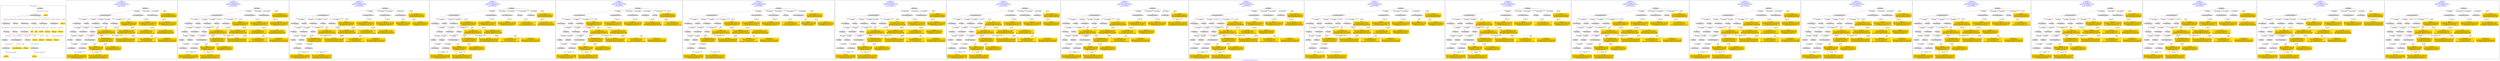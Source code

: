 digraph n0 {
fontcolor="blue"
remincross="true"
label="s25-s-oakland-museum-paintings.json"
subgraph cluster_0 {
label="1-correct model"
n2[style="filled",color="white",fillcolor="lightgray",label="E12_Production1"];
n3[style="filled",color="white",fillcolor="lightgray",label="E21_Person1"];
n4[style="filled",color="white",fillcolor="lightgray",label="E55_Type1"];
n5[style="filled",color="white",fillcolor="lightgray",label="E52_Time-Span3"];
n6[style="filled",color="white",fillcolor="lightgray",label="E69_Death1"];
n7[style="filled",color="white",fillcolor="lightgray",label="E82_Actor_Appellation1"];
n8[style="filled",color="white",fillcolor="lightgray",label="E67_Birth1"];
n9[shape="plaintext",style="filled",fillcolor="gold",label="Artist_URI"];
n10[style="filled",color="white",fillcolor="lightgray",label="E22_Man-Made_Object1"];
n11[style="filled",color="white",fillcolor="lightgray",label="E35_Title1"];
n12[style="filled",color="white",fillcolor="lightgray",label="E8_Acquisition1"];
n13[style="filled",color="white",fillcolor="lightgray",label="E55_Type2"];
n14[style="filled",color="white",fillcolor="lightgray",label="E54_Dimension1"];
n15[style="filled",color="white",fillcolor="lightgray",label="E34_Inscription1"];
n16[shape="plaintext",style="filled",fillcolor="gold",label="Object_uri"];
n17[shape="plaintext",style="filled",fillcolor="gold",label="Inscription"];
n18[shape="plaintext",style="filled",fillcolor="gold",label="Title"];
n19[style="filled",color="white",fillcolor="lightgray",label="E38_Image1"];
n20[shape="plaintext",style="filled",fillcolor="gold",label="Pic_URL"];
n21[style="filled",color="white",fillcolor="lightgray",label="E52_Time-Span1"];
n22[shape="plaintext",style="filled",fillcolor="gold",label="BirthDate"];
n23[style="filled",color="white",fillcolor="lightgray",label="E52_Time-Span2"];
n24[shape="plaintext",style="filled",fillcolor="gold",label="DeathDate"];
n25[shape="plaintext",style="filled",fillcolor="gold",label="Date_made"];
n26[shape="plaintext",style="filled",fillcolor="gold",label="Dimensions"];
n27[shape="plaintext",style="filled",fillcolor="gold",label="Subtype_URI"];
n28[shape="plaintext",style="filled",fillcolor="gold",label="Subtype_of_Art"];
n29[shape="plaintext",style="filled",fillcolor="gold",label="Type_URI"];
n30[shape="plaintext",style="filled",fillcolor="gold",label="Type_of_Art"];
n31[shape="plaintext",style="filled",fillcolor="gold",label="Artist_Appellation_URI"];
n32[shape="plaintext",style="filled",fillcolor="gold",label="ArtistName"];
n33[shape="plaintext",style="filled",fillcolor="gold",label="Credit"];
}
subgraph cluster_1 {
label="candidate 0\nlink coherence:0.90625\nnode coherence:1.0\nconfidence:0.41948871723349557\nmapping score:0.49399623907783186\ncost:230.019634\n-precision:0.69-recall:0.71"
n35[style="filled",color="white",fillcolor="lightgray",label="E12_Production1"];
n36[style="filled",color="white",fillcolor="lightgray",label="E21_Person1"];
n37[style="filled",color="white",fillcolor="lightgray",label="E52_Time-Span2"];
n38[style="filled",color="white",fillcolor="lightgray",label="E55_Type1"];
n39[style="filled",color="white",fillcolor="lightgray",label="E67_Birth1"];
n40[style="filled",color="white",fillcolor="lightgray",label="E69_Death1"];
n41[style="filled",color="white",fillcolor="lightgray",label="E82_Actor_Appellation1"];
n42[style="filled",color="white",fillcolor="lightgray",label="E22_Man-Made_Object1"];
n43[style="filled",color="white",fillcolor="lightgray",label="E35_Title1"];
n44[style="filled",color="white",fillcolor="lightgray",label="E54_Dimension1"];
n45[style="filled",color="white",fillcolor="lightgray",label="E55_Type2"];
n46[style="filled",color="white",fillcolor="lightgray",label="E8_Acquisition1"];
n47[style="filled",color="white",fillcolor="lightgray",label="E38_Image1"];
n48[style="filled",color="white",fillcolor="lightgray",label="E52_Time-Span1"];
n49[style="filled",color="white",fillcolor="lightgray",label="E52_Time-Span3"];
n50[style="filled",color="white",fillcolor="lightgray",label="E33_Linguistic_Object1"];
n51[style="filled",color="white",fillcolor="lightgray",label="E33_Linguistic_Object2"];
n52[shape="plaintext",style="filled",fillcolor="gold",label="Inscription\n[E33_Linguistic_Object,P3_has_note,0.367]\n[E73_Information_Object,P3_has_note,0.242]\n[E30_Right,P3_has_note,0.223]\n[E22_Man-Made_Object,P3_has_note,0.169]"];
n53[shape="plaintext",style="filled",fillcolor="gold",label="Object_uri\n[E82_Actor_Appellation,label,0.319]\n[E8_Acquisition,P3_has_note,0.258]\n[E30_Right,P3_has_note,0.241]\n[E35_Title,label,0.183]"];
n54[shape="plaintext",style="filled",fillcolor="gold",label="Pic_URL\n[E38_Image,classLink,0.62]\n[E22_Man-Made_Object,classLink,0.37]\n[E82_Actor_Appellation,label,0.006]\n[E8_Acquisition,P3_has_note,0.005]"];
n55[shape="plaintext",style="filled",fillcolor="gold",label="Type_URI\n[E55_Type,classLink,0.56]\n[E57_Material,classLink,0.208]\n[E74_Group,classLink,0.207]\n[E73_Information_Object,P3_has_note,0.025]"];
n56[shape="plaintext",style="filled",fillcolor="gold",label="DeathDate\n[E52_Time-Span,P82_at_some_time_within,0.45]\n[E52_Time-Span,P82b_end_of_the_end,0.436]\n[E33_Linguistic_Object,P3_has_note,0.078]\n[E52_Time-Span,P82a_begin_of_the_begin,0.036]"];
n57[shape="plaintext",style="filled",fillcolor="gold",label="Subtype_URI\n[E57_Material,classLink,0.455]\n[E55_Type,classLink,0.384]\n[E74_Group,classLink,0.16]\n[E29_Design_or_Procedure,P3_has_note,0.001]"];
n58[shape="plaintext",style="filled",fillcolor="gold",label="Type_of_Art\n[E73_Information_Object,P3_has_note,0.323]\n[E22_Man-Made_Object,P3_has_note,0.311]\n[E33_Linguistic_Object,P3_has_note,0.24]\n[E30_Right,P3_has_note,0.127]"];
n59[shape="plaintext",style="filled",fillcolor="gold",label="Subtype_of_Art\n[E55_Type,label,0.507]\n[E29_Design_or_Procedure,P3_has_note,0.449]\n[E73_Information_Object,P3_has_note,0.025]\n[E22_Man-Made_Object,P3_has_note,0.019]"];
n60[shape="plaintext",style="filled",fillcolor="gold",label="Title\n[E35_Title,label,0.408]\n[E22_Man-Made_Object,classLink,0.227]\n[E33_Linguistic_Object,P3_has_note,0.2]\n[E73_Information_Object,P3_has_note,0.165]"];
n61[shape="plaintext",style="filled",fillcolor="gold",label="Dimensions\n[E54_Dimension,P3_has_note,0.896]\n[E82_Actor_Appellation,label,0.055]\n[E73_Information_Object,P3_has_note,0.028]\n[E33_Linguistic_Object,P3_has_note,0.022]"];
n62[shape="plaintext",style="filled",fillcolor="gold",label="BirthDate\n[E52_Time-Span,P82_at_some_time_within,0.46]\n[E52_Time-Span,P82b_end_of_the_end,0.208]\n[E52_Time-Span,P82a_begin_of_the_begin,0.208]\n[E52_Time-Span,label,0.124]"];
n63[shape="plaintext",style="filled",fillcolor="gold",label="ArtistName\n[E82_Actor_Appellation,label,0.374]\n[E22_Man-Made_Object,classLink,0.229]\n[E8_Acquisition,P3_has_note,0.223]\n[E30_Right,P3_has_note,0.173]"];
n64[shape="plaintext",style="filled",fillcolor="gold",label="Artist_URI\n[E21_Person,classLink,0.424]\n[E82_Actor_Appellation,classLink,0.339]\n[E8_Acquisition,P3_has_note,0.121]\n[E30_Right,P3_has_note,0.116]"];
n65[shape="plaintext",style="filled",fillcolor="gold",label="Artist_Appellation_URI\n[E82_Actor_Appellation,classLink,0.91]\n[E21_Person,classLink,0.058]\n[E8_Acquisition,P3_has_note,0.017]\n[E30_Right,P3_has_note,0.016]"];
n66[shape="plaintext",style="filled",fillcolor="gold",label="Date_made\n[E52_Time-Span,P82_at_some_time_within,0.451]\n[E52_Time-Span,P82b_end_of_the_end,0.278]\n[E33_Linguistic_Object,P3_has_note,0.137]\n[E52_Time-Span,P82a_begin_of_the_begin,0.133]"];
n67[shape="plaintext",style="filled",fillcolor="gold",label="Credit\n[E30_Right,P3_has_note,0.466]\n[E8_Acquisition,P3_has_note,0.425]\n[E33_Linguistic_Object,P3_has_note,0.09]\n[E22_Man-Made_Object,classLink,0.019]"];
}
subgraph cluster_2 {
label="candidate 1\nlink coherence:0.90625\nnode coherence:1.0\nconfidence:0.41948871723349557\nmapping score:0.49399623907783186\ncost:230.019644\n-precision:0.69-recall:0.71"
n69[style="filled",color="white",fillcolor="lightgray",label="E12_Production1"];
n70[style="filled",color="white",fillcolor="lightgray",label="E21_Person1"];
n71[style="filled",color="white",fillcolor="lightgray",label="E52_Time-Span2"];
n72[style="filled",color="white",fillcolor="lightgray",label="E55_Type1"];
n73[style="filled",color="white",fillcolor="lightgray",label="E67_Birth1"];
n74[style="filled",color="white",fillcolor="lightgray",label="E69_Death1"];
n75[style="filled",color="white",fillcolor="lightgray",label="E82_Actor_Appellation1"];
n76[style="filled",color="white",fillcolor="lightgray",label="E22_Man-Made_Object1"];
n77[style="filled",color="white",fillcolor="lightgray",label="E35_Title1"];
n78[style="filled",color="white",fillcolor="lightgray",label="E54_Dimension1"];
n79[style="filled",color="white",fillcolor="lightgray",label="E55_Type3"];
n80[style="filled",color="white",fillcolor="lightgray",label="E8_Acquisition1"];
n81[style="filled",color="white",fillcolor="lightgray",label="E38_Image1"];
n82[style="filled",color="white",fillcolor="lightgray",label="E52_Time-Span1"];
n83[style="filled",color="white",fillcolor="lightgray",label="E52_Time-Span3"];
n84[style="filled",color="white",fillcolor="lightgray",label="E33_Linguistic_Object1"];
n85[style="filled",color="white",fillcolor="lightgray",label="E33_Linguistic_Object2"];
n86[shape="plaintext",style="filled",fillcolor="gold",label="Inscription\n[E33_Linguistic_Object,P3_has_note,0.367]\n[E73_Information_Object,P3_has_note,0.242]\n[E30_Right,P3_has_note,0.223]\n[E22_Man-Made_Object,P3_has_note,0.169]"];
n87[shape="plaintext",style="filled",fillcolor="gold",label="Object_uri\n[E82_Actor_Appellation,label,0.319]\n[E8_Acquisition,P3_has_note,0.258]\n[E30_Right,P3_has_note,0.241]\n[E35_Title,label,0.183]"];
n88[shape="plaintext",style="filled",fillcolor="gold",label="Pic_URL\n[E38_Image,classLink,0.62]\n[E22_Man-Made_Object,classLink,0.37]\n[E82_Actor_Appellation,label,0.006]\n[E8_Acquisition,P3_has_note,0.005]"];
n89[shape="plaintext",style="filled",fillcolor="gold",label="DeathDate\n[E52_Time-Span,P82_at_some_time_within,0.45]\n[E52_Time-Span,P82b_end_of_the_end,0.436]\n[E33_Linguistic_Object,P3_has_note,0.078]\n[E52_Time-Span,P82a_begin_of_the_begin,0.036]"];
n90[shape="plaintext",style="filled",fillcolor="gold",label="Subtype_URI\n[E57_Material,classLink,0.455]\n[E55_Type,classLink,0.384]\n[E74_Group,classLink,0.16]\n[E29_Design_or_Procedure,P3_has_note,0.001]"];
n91[shape="plaintext",style="filled",fillcolor="gold",label="Type_of_Art\n[E73_Information_Object,P3_has_note,0.323]\n[E22_Man-Made_Object,P3_has_note,0.311]\n[E33_Linguistic_Object,P3_has_note,0.24]\n[E30_Right,P3_has_note,0.127]"];
n92[shape="plaintext",style="filled",fillcolor="gold",label="Subtype_of_Art\n[E55_Type,label,0.507]\n[E29_Design_or_Procedure,P3_has_note,0.449]\n[E73_Information_Object,P3_has_note,0.025]\n[E22_Man-Made_Object,P3_has_note,0.019]"];
n93[shape="plaintext",style="filled",fillcolor="gold",label="Title\n[E35_Title,label,0.408]\n[E22_Man-Made_Object,classLink,0.227]\n[E33_Linguistic_Object,P3_has_note,0.2]\n[E73_Information_Object,P3_has_note,0.165]"];
n94[shape="plaintext",style="filled",fillcolor="gold",label="Dimensions\n[E54_Dimension,P3_has_note,0.896]\n[E82_Actor_Appellation,label,0.055]\n[E73_Information_Object,P3_has_note,0.028]\n[E33_Linguistic_Object,P3_has_note,0.022]"];
n95[shape="plaintext",style="filled",fillcolor="gold",label="BirthDate\n[E52_Time-Span,P82_at_some_time_within,0.46]\n[E52_Time-Span,P82b_end_of_the_end,0.208]\n[E52_Time-Span,P82a_begin_of_the_begin,0.208]\n[E52_Time-Span,label,0.124]"];
n96[shape="plaintext",style="filled",fillcolor="gold",label="ArtistName\n[E82_Actor_Appellation,label,0.374]\n[E22_Man-Made_Object,classLink,0.229]\n[E8_Acquisition,P3_has_note,0.223]\n[E30_Right,P3_has_note,0.173]"];
n97[shape="plaintext",style="filled",fillcolor="gold",label="Artist_URI\n[E21_Person,classLink,0.424]\n[E82_Actor_Appellation,classLink,0.339]\n[E8_Acquisition,P3_has_note,0.121]\n[E30_Right,P3_has_note,0.116]"];
n98[shape="plaintext",style="filled",fillcolor="gold",label="Type_URI\n[E55_Type,classLink,0.56]\n[E57_Material,classLink,0.208]\n[E74_Group,classLink,0.207]\n[E73_Information_Object,P3_has_note,0.025]"];
n99[shape="plaintext",style="filled",fillcolor="gold",label="Artist_Appellation_URI\n[E82_Actor_Appellation,classLink,0.91]\n[E21_Person,classLink,0.058]\n[E8_Acquisition,P3_has_note,0.017]\n[E30_Right,P3_has_note,0.016]"];
n100[shape="plaintext",style="filled",fillcolor="gold",label="Date_made\n[E52_Time-Span,P82_at_some_time_within,0.451]\n[E52_Time-Span,P82b_end_of_the_end,0.278]\n[E33_Linguistic_Object,P3_has_note,0.137]\n[E52_Time-Span,P82a_begin_of_the_begin,0.133]"];
n101[shape="plaintext",style="filled",fillcolor="gold",label="Credit\n[E30_Right,P3_has_note,0.466]\n[E8_Acquisition,P3_has_note,0.425]\n[E33_Linguistic_Object,P3_has_note,0.09]\n[E22_Man-Made_Object,classLink,0.019]"];
}
subgraph cluster_3 {
label="candidate 10\nlink coherence:0.875\nnode coherence:1.0\nconfidence:0.41948871723349557\nmapping score:0.49399623907783186\ncost:329.029686\n-precision:0.66-recall:0.68"
n103[style="filled",color="white",fillcolor="lightgray",label="E12_Production1"];
n104[style="filled",color="white",fillcolor="lightgray",label="E21_Person1"];
n105[style="filled",color="white",fillcolor="lightgray",label="E52_Time-Span2"];
n106[style="filled",color="white",fillcolor="lightgray",label="E55_Type1"];
n107[style="filled",color="white",fillcolor="lightgray",label="E67_Birth1"];
n108[style="filled",color="white",fillcolor="lightgray",label="E69_Death1"];
n109[style="filled",color="white",fillcolor="lightgray",label="E22_Man-Made_Object1"];
n110[style="filled",color="white",fillcolor="lightgray",label="E35_Title1"];
n111[style="filled",color="white",fillcolor="lightgray",label="E54_Dimension1"];
n112[style="filled",color="white",fillcolor="lightgray",label="E55_Type3"];
n113[style="filled",color="white",fillcolor="lightgray",label="E8_Acquisition1"];
n114[style="filled",color="white",fillcolor="lightgray",label="E38_Image1"];
n115[style="filled",color="white",fillcolor="lightgray",label="E52_Time-Span1"];
n116[style="filled",color="white",fillcolor="lightgray",label="E52_Time-Span3"];
n117[style="filled",color="white",fillcolor="lightgray",label="E33_Linguistic_Object1"];
n118[style="filled",color="white",fillcolor="lightgray",label="E33_Linguistic_Object2"];
n119[style="filled",color="white",fillcolor="lightgray",label="E82_Actor_Appellation1"];
n120[shape="plaintext",style="filled",fillcolor="gold",label="Inscription\n[E33_Linguistic_Object,P3_has_note,0.367]\n[E73_Information_Object,P3_has_note,0.242]\n[E30_Right,P3_has_note,0.223]\n[E22_Man-Made_Object,P3_has_note,0.169]"];
n121[shape="plaintext",style="filled",fillcolor="gold",label="Object_uri\n[E82_Actor_Appellation,label,0.319]\n[E8_Acquisition,P3_has_note,0.258]\n[E30_Right,P3_has_note,0.241]\n[E35_Title,label,0.183]"];
n122[shape="plaintext",style="filled",fillcolor="gold",label="Pic_URL\n[E38_Image,classLink,0.62]\n[E22_Man-Made_Object,classLink,0.37]\n[E82_Actor_Appellation,label,0.006]\n[E8_Acquisition,P3_has_note,0.005]"];
n123[shape="plaintext",style="filled",fillcolor="gold",label="DeathDate\n[E52_Time-Span,P82_at_some_time_within,0.45]\n[E52_Time-Span,P82b_end_of_the_end,0.436]\n[E33_Linguistic_Object,P3_has_note,0.078]\n[E52_Time-Span,P82a_begin_of_the_begin,0.036]"];
n124[shape="plaintext",style="filled",fillcolor="gold",label="Subtype_URI\n[E57_Material,classLink,0.455]\n[E55_Type,classLink,0.384]\n[E74_Group,classLink,0.16]\n[E29_Design_or_Procedure,P3_has_note,0.001]"];
n125[shape="plaintext",style="filled",fillcolor="gold",label="Type_of_Art\n[E73_Information_Object,P3_has_note,0.323]\n[E22_Man-Made_Object,P3_has_note,0.311]\n[E33_Linguistic_Object,P3_has_note,0.24]\n[E30_Right,P3_has_note,0.127]"];
n126[shape="plaintext",style="filled",fillcolor="gold",label="Subtype_of_Art\n[E55_Type,label,0.507]\n[E29_Design_or_Procedure,P3_has_note,0.449]\n[E73_Information_Object,P3_has_note,0.025]\n[E22_Man-Made_Object,P3_has_note,0.019]"];
n127[shape="plaintext",style="filled",fillcolor="gold",label="Title\n[E35_Title,label,0.408]\n[E22_Man-Made_Object,classLink,0.227]\n[E33_Linguistic_Object,P3_has_note,0.2]\n[E73_Information_Object,P3_has_note,0.165]"];
n128[shape="plaintext",style="filled",fillcolor="gold",label="Dimensions\n[E54_Dimension,P3_has_note,0.896]\n[E82_Actor_Appellation,label,0.055]\n[E73_Information_Object,P3_has_note,0.028]\n[E33_Linguistic_Object,P3_has_note,0.022]"];
n129[shape="plaintext",style="filled",fillcolor="gold",label="BirthDate\n[E52_Time-Span,P82_at_some_time_within,0.46]\n[E52_Time-Span,P82b_end_of_the_end,0.208]\n[E52_Time-Span,P82a_begin_of_the_begin,0.208]\n[E52_Time-Span,label,0.124]"];
n130[shape="plaintext",style="filled",fillcolor="gold",label="ArtistName\n[E82_Actor_Appellation,label,0.374]\n[E22_Man-Made_Object,classLink,0.229]\n[E8_Acquisition,P3_has_note,0.223]\n[E30_Right,P3_has_note,0.173]"];
n131[shape="plaintext",style="filled",fillcolor="gold",label="Artist_URI\n[E21_Person,classLink,0.424]\n[E82_Actor_Appellation,classLink,0.339]\n[E8_Acquisition,P3_has_note,0.121]\n[E30_Right,P3_has_note,0.116]"];
n132[shape="plaintext",style="filled",fillcolor="gold",label="Type_URI\n[E55_Type,classLink,0.56]\n[E57_Material,classLink,0.208]\n[E74_Group,classLink,0.207]\n[E73_Information_Object,P3_has_note,0.025]"];
n133[shape="plaintext",style="filled",fillcolor="gold",label="Artist_Appellation_URI\n[E82_Actor_Appellation,classLink,0.91]\n[E21_Person,classLink,0.058]\n[E8_Acquisition,P3_has_note,0.017]\n[E30_Right,P3_has_note,0.016]"];
n134[shape="plaintext",style="filled",fillcolor="gold",label="Date_made\n[E52_Time-Span,P82_at_some_time_within,0.451]\n[E52_Time-Span,P82b_end_of_the_end,0.278]\n[E33_Linguistic_Object,P3_has_note,0.137]\n[E52_Time-Span,P82a_begin_of_the_begin,0.133]"];
n135[shape="plaintext",style="filled",fillcolor="gold",label="Credit\n[E30_Right,P3_has_note,0.466]\n[E8_Acquisition,P3_has_note,0.425]\n[E33_Linguistic_Object,P3_has_note,0.09]\n[E22_Man-Made_Object,classLink,0.019]"];
}
subgraph cluster_4 {
label="candidate 11\nlink coherence:0.875\nnode coherence:1.0\nconfidence:0.41948871723349557\nmapping score:0.49399623907783186\ncost:428.039659\n-precision:0.62-recall:0.65"
n137[style="filled",color="white",fillcolor="lightgray",label="E12_Production1"];
n138[style="filled",color="white",fillcolor="lightgray",label="E21_Person1"];
n139[style="filled",color="white",fillcolor="lightgray",label="E52_Time-Span2"];
n140[style="filled",color="white",fillcolor="lightgray",label="E55_Type1"];
n141[style="filled",color="white",fillcolor="lightgray",label="E67_Birth1"];
n142[style="filled",color="white",fillcolor="lightgray",label="E69_Death1"];
n143[style="filled",color="white",fillcolor="lightgray",label="E82_Actor_Appellation1"];
n144[style="filled",color="white",fillcolor="lightgray",label="E22_Man-Made_Object1"];
n145[style="filled",color="white",fillcolor="lightgray",label="E35_Title1"];
n146[style="filled",color="white",fillcolor="lightgray",label="E54_Dimension1"];
n147[style="filled",color="white",fillcolor="lightgray",label="E38_Image1"];
n148[style="filled",color="white",fillcolor="lightgray",label="E52_Time-Span1"];
n149[style="filled",color="white",fillcolor="lightgray",label="E52_Time-Span3"];
n150[style="filled",color="white",fillcolor="lightgray",label="E33_Linguistic_Object1"];
n151[style="filled",color="white",fillcolor="lightgray",label="E33_Linguistic_Object2"];
n152[style="filled",color="white",fillcolor="lightgray",label="E55_Type3"];
n153[style="filled",color="white",fillcolor="lightgray",label="E8_Acquisition1"];
n154[shape="plaintext",style="filled",fillcolor="gold",label="Inscription\n[E33_Linguistic_Object,P3_has_note,0.367]\n[E73_Information_Object,P3_has_note,0.242]\n[E30_Right,P3_has_note,0.223]\n[E22_Man-Made_Object,P3_has_note,0.169]"];
n155[shape="plaintext",style="filled",fillcolor="gold",label="Object_uri\n[E82_Actor_Appellation,label,0.319]\n[E8_Acquisition,P3_has_note,0.258]\n[E30_Right,P3_has_note,0.241]\n[E35_Title,label,0.183]"];
n156[shape="plaintext",style="filled",fillcolor="gold",label="Pic_URL\n[E38_Image,classLink,0.62]\n[E22_Man-Made_Object,classLink,0.37]\n[E82_Actor_Appellation,label,0.006]\n[E8_Acquisition,P3_has_note,0.005]"];
n157[shape="plaintext",style="filled",fillcolor="gold",label="DeathDate\n[E52_Time-Span,P82_at_some_time_within,0.45]\n[E52_Time-Span,P82b_end_of_the_end,0.436]\n[E33_Linguistic_Object,P3_has_note,0.078]\n[E52_Time-Span,P82a_begin_of_the_begin,0.036]"];
n158[shape="plaintext",style="filled",fillcolor="gold",label="Subtype_URI\n[E57_Material,classLink,0.455]\n[E55_Type,classLink,0.384]\n[E74_Group,classLink,0.16]\n[E29_Design_or_Procedure,P3_has_note,0.001]"];
n159[shape="plaintext",style="filled",fillcolor="gold",label="Type_of_Art\n[E73_Information_Object,P3_has_note,0.323]\n[E22_Man-Made_Object,P3_has_note,0.311]\n[E33_Linguistic_Object,P3_has_note,0.24]\n[E30_Right,P3_has_note,0.127]"];
n160[shape="plaintext",style="filled",fillcolor="gold",label="Subtype_of_Art\n[E55_Type,label,0.507]\n[E29_Design_or_Procedure,P3_has_note,0.449]\n[E73_Information_Object,P3_has_note,0.025]\n[E22_Man-Made_Object,P3_has_note,0.019]"];
n161[shape="plaintext",style="filled",fillcolor="gold",label="Title\n[E35_Title,label,0.408]\n[E22_Man-Made_Object,classLink,0.227]\n[E33_Linguistic_Object,P3_has_note,0.2]\n[E73_Information_Object,P3_has_note,0.165]"];
n162[shape="plaintext",style="filled",fillcolor="gold",label="Dimensions\n[E54_Dimension,P3_has_note,0.896]\n[E82_Actor_Appellation,label,0.055]\n[E73_Information_Object,P3_has_note,0.028]\n[E33_Linguistic_Object,P3_has_note,0.022]"];
n163[shape="plaintext",style="filled",fillcolor="gold",label="BirthDate\n[E52_Time-Span,P82_at_some_time_within,0.46]\n[E52_Time-Span,P82b_end_of_the_end,0.208]\n[E52_Time-Span,P82a_begin_of_the_begin,0.208]\n[E52_Time-Span,label,0.124]"];
n164[shape="plaintext",style="filled",fillcolor="gold",label="ArtistName\n[E82_Actor_Appellation,label,0.374]\n[E22_Man-Made_Object,classLink,0.229]\n[E8_Acquisition,P3_has_note,0.223]\n[E30_Right,P3_has_note,0.173]"];
n165[shape="plaintext",style="filled",fillcolor="gold",label="Artist_URI\n[E21_Person,classLink,0.424]\n[E82_Actor_Appellation,classLink,0.339]\n[E8_Acquisition,P3_has_note,0.121]\n[E30_Right,P3_has_note,0.116]"];
n166[shape="plaintext",style="filled",fillcolor="gold",label="Type_URI\n[E55_Type,classLink,0.56]\n[E57_Material,classLink,0.208]\n[E74_Group,classLink,0.207]\n[E73_Information_Object,P3_has_note,0.025]"];
n167[shape="plaintext",style="filled",fillcolor="gold",label="Artist_Appellation_URI\n[E82_Actor_Appellation,classLink,0.91]\n[E21_Person,classLink,0.058]\n[E8_Acquisition,P3_has_note,0.017]\n[E30_Right,P3_has_note,0.016]"];
n168[shape="plaintext",style="filled",fillcolor="gold",label="Date_made\n[E52_Time-Span,P82_at_some_time_within,0.451]\n[E52_Time-Span,P82b_end_of_the_end,0.278]\n[E33_Linguistic_Object,P3_has_note,0.137]\n[E52_Time-Span,P82a_begin_of_the_begin,0.133]"];
n169[shape="plaintext",style="filled",fillcolor="gold",label="Credit\n[E30_Right,P3_has_note,0.466]\n[E8_Acquisition,P3_has_note,0.425]\n[E33_Linguistic_Object,P3_has_note,0.09]\n[E22_Man-Made_Object,classLink,0.019]"];
}
subgraph cluster_5 {
label="candidate 12\nlink coherence:0.875\nnode coherence:1.0\nconfidence:0.41948871723349557\nmapping score:0.49399623907783186\ncost:428.039679\n-precision:0.62-recall:0.65"
n171[style="filled",color="white",fillcolor="lightgray",label="E12_Production1"];
n172[style="filled",color="white",fillcolor="lightgray",label="E21_Person1"];
n173[style="filled",color="white",fillcolor="lightgray",label="E52_Time-Span2"];
n174[style="filled",color="white",fillcolor="lightgray",label="E55_Type1"];
n175[style="filled",color="white",fillcolor="lightgray",label="E67_Birth1"];
n176[style="filled",color="white",fillcolor="lightgray",label="E69_Death1"];
n177[style="filled",color="white",fillcolor="lightgray",label="E82_Actor_Appellation1"];
n178[style="filled",color="white",fillcolor="lightgray",label="E22_Man-Made_Object1"];
n179[style="filled",color="white",fillcolor="lightgray",label="E35_Title1"];
n180[style="filled",color="white",fillcolor="lightgray",label="E8_Acquisition1"];
n181[style="filled",color="white",fillcolor="lightgray",label="E38_Image1"];
n182[style="filled",color="white",fillcolor="lightgray",label="E52_Time-Span1"];
n183[style="filled",color="white",fillcolor="lightgray",label="E52_Time-Span3"];
n184[style="filled",color="white",fillcolor="lightgray",label="E33_Linguistic_Object1"];
n185[style="filled",color="white",fillcolor="lightgray",label="E33_Linguistic_Object2"];
n186[style="filled",color="white",fillcolor="lightgray",label="E54_Dimension1"];
n187[style="filled",color="white",fillcolor="lightgray",label="E55_Type3"];
n188[shape="plaintext",style="filled",fillcolor="gold",label="Inscription\n[E33_Linguistic_Object,P3_has_note,0.367]\n[E73_Information_Object,P3_has_note,0.242]\n[E30_Right,P3_has_note,0.223]\n[E22_Man-Made_Object,P3_has_note,0.169]"];
n189[shape="plaintext",style="filled",fillcolor="gold",label="Object_uri\n[E82_Actor_Appellation,label,0.319]\n[E8_Acquisition,P3_has_note,0.258]\n[E30_Right,P3_has_note,0.241]\n[E35_Title,label,0.183]"];
n190[shape="plaintext",style="filled",fillcolor="gold",label="Pic_URL\n[E38_Image,classLink,0.62]\n[E22_Man-Made_Object,classLink,0.37]\n[E82_Actor_Appellation,label,0.006]\n[E8_Acquisition,P3_has_note,0.005]"];
n191[shape="plaintext",style="filled",fillcolor="gold",label="DeathDate\n[E52_Time-Span,P82_at_some_time_within,0.45]\n[E52_Time-Span,P82b_end_of_the_end,0.436]\n[E33_Linguistic_Object,P3_has_note,0.078]\n[E52_Time-Span,P82a_begin_of_the_begin,0.036]"];
n192[shape="plaintext",style="filled",fillcolor="gold",label="Subtype_URI\n[E57_Material,classLink,0.455]\n[E55_Type,classLink,0.384]\n[E74_Group,classLink,0.16]\n[E29_Design_or_Procedure,P3_has_note,0.001]"];
n193[shape="plaintext",style="filled",fillcolor="gold",label="Type_of_Art\n[E73_Information_Object,P3_has_note,0.323]\n[E22_Man-Made_Object,P3_has_note,0.311]\n[E33_Linguistic_Object,P3_has_note,0.24]\n[E30_Right,P3_has_note,0.127]"];
n194[shape="plaintext",style="filled",fillcolor="gold",label="Subtype_of_Art\n[E55_Type,label,0.507]\n[E29_Design_or_Procedure,P3_has_note,0.449]\n[E73_Information_Object,P3_has_note,0.025]\n[E22_Man-Made_Object,P3_has_note,0.019]"];
n195[shape="plaintext",style="filled",fillcolor="gold",label="Title\n[E35_Title,label,0.408]\n[E22_Man-Made_Object,classLink,0.227]\n[E33_Linguistic_Object,P3_has_note,0.2]\n[E73_Information_Object,P3_has_note,0.165]"];
n196[shape="plaintext",style="filled",fillcolor="gold",label="Dimensions\n[E54_Dimension,P3_has_note,0.896]\n[E82_Actor_Appellation,label,0.055]\n[E73_Information_Object,P3_has_note,0.028]\n[E33_Linguistic_Object,P3_has_note,0.022]"];
n197[shape="plaintext",style="filled",fillcolor="gold",label="BirthDate\n[E52_Time-Span,P82_at_some_time_within,0.46]\n[E52_Time-Span,P82b_end_of_the_end,0.208]\n[E52_Time-Span,P82a_begin_of_the_begin,0.208]\n[E52_Time-Span,label,0.124]"];
n198[shape="plaintext",style="filled",fillcolor="gold",label="ArtistName\n[E82_Actor_Appellation,label,0.374]\n[E22_Man-Made_Object,classLink,0.229]\n[E8_Acquisition,P3_has_note,0.223]\n[E30_Right,P3_has_note,0.173]"];
n199[shape="plaintext",style="filled",fillcolor="gold",label="Artist_URI\n[E21_Person,classLink,0.424]\n[E82_Actor_Appellation,classLink,0.339]\n[E8_Acquisition,P3_has_note,0.121]\n[E30_Right,P3_has_note,0.116]"];
n200[shape="plaintext",style="filled",fillcolor="gold",label="Type_URI\n[E55_Type,classLink,0.56]\n[E57_Material,classLink,0.208]\n[E74_Group,classLink,0.207]\n[E73_Information_Object,P3_has_note,0.025]"];
n201[shape="plaintext",style="filled",fillcolor="gold",label="Artist_Appellation_URI\n[E82_Actor_Appellation,classLink,0.91]\n[E21_Person,classLink,0.058]\n[E8_Acquisition,P3_has_note,0.017]\n[E30_Right,P3_has_note,0.016]"];
n202[shape="plaintext",style="filled",fillcolor="gold",label="Date_made\n[E52_Time-Span,P82_at_some_time_within,0.451]\n[E52_Time-Span,P82b_end_of_the_end,0.278]\n[E33_Linguistic_Object,P3_has_note,0.137]\n[E52_Time-Span,P82a_begin_of_the_begin,0.133]"];
n203[shape="plaintext",style="filled",fillcolor="gold",label="Credit\n[E30_Right,P3_has_note,0.466]\n[E8_Acquisition,P3_has_note,0.425]\n[E33_Linguistic_Object,P3_has_note,0.09]\n[E22_Man-Made_Object,classLink,0.019]"];
}
subgraph cluster_6 {
label="candidate 13\nlink coherence:0.875\nnode coherence:1.0\nconfidence:0.41948871723349557\nmapping score:0.49399623907783186\ncost:428.039689\n-precision:0.62-recall:0.65"
n205[style="filled",color="white",fillcolor="lightgray",label="E12_Production1"];
n206[style="filled",color="white",fillcolor="lightgray",label="E21_Person1"];
n207[style="filled",color="white",fillcolor="lightgray",label="E52_Time-Span2"];
n208[style="filled",color="white",fillcolor="lightgray",label="E55_Type1"];
n209[style="filled",color="white",fillcolor="lightgray",label="E67_Birth1"];
n210[style="filled",color="white",fillcolor="lightgray",label="E69_Death1"];
n211[style="filled",color="white",fillcolor="lightgray",label="E22_Man-Made_Object1"];
n212[style="filled",color="white",fillcolor="lightgray",label="E35_Title1"];
n213[style="filled",color="white",fillcolor="lightgray",label="E54_Dimension1"];
n214[style="filled",color="white",fillcolor="lightgray",label="E8_Acquisition1"];
n215[style="filled",color="white",fillcolor="lightgray",label="E38_Image1"];
n216[style="filled",color="white",fillcolor="lightgray",label="E52_Time-Span1"];
n217[style="filled",color="white",fillcolor="lightgray",label="E52_Time-Span3"];
n218[style="filled",color="white",fillcolor="lightgray",label="E33_Linguistic_Object1"];
n219[style="filled",color="white",fillcolor="lightgray",label="E33_Linguistic_Object2"];
n220[style="filled",color="white",fillcolor="lightgray",label="E55_Type3"];
n221[style="filled",color="white",fillcolor="lightgray",label="E82_Actor_Appellation1"];
n222[shape="plaintext",style="filled",fillcolor="gold",label="Inscription\n[E33_Linguistic_Object,P3_has_note,0.367]\n[E73_Information_Object,P3_has_note,0.242]\n[E30_Right,P3_has_note,0.223]\n[E22_Man-Made_Object,P3_has_note,0.169]"];
n223[shape="plaintext",style="filled",fillcolor="gold",label="Object_uri\n[E82_Actor_Appellation,label,0.319]\n[E8_Acquisition,P3_has_note,0.258]\n[E30_Right,P3_has_note,0.241]\n[E35_Title,label,0.183]"];
n224[shape="plaintext",style="filled",fillcolor="gold",label="Pic_URL\n[E38_Image,classLink,0.62]\n[E22_Man-Made_Object,classLink,0.37]\n[E82_Actor_Appellation,label,0.006]\n[E8_Acquisition,P3_has_note,0.005]"];
n225[shape="plaintext",style="filled",fillcolor="gold",label="DeathDate\n[E52_Time-Span,P82_at_some_time_within,0.45]\n[E52_Time-Span,P82b_end_of_the_end,0.436]\n[E33_Linguistic_Object,P3_has_note,0.078]\n[E52_Time-Span,P82a_begin_of_the_begin,0.036]"];
n226[shape="plaintext",style="filled",fillcolor="gold",label="Subtype_URI\n[E57_Material,classLink,0.455]\n[E55_Type,classLink,0.384]\n[E74_Group,classLink,0.16]\n[E29_Design_or_Procedure,P3_has_note,0.001]"];
n227[shape="plaintext",style="filled",fillcolor="gold",label="Type_of_Art\n[E73_Information_Object,P3_has_note,0.323]\n[E22_Man-Made_Object,P3_has_note,0.311]\n[E33_Linguistic_Object,P3_has_note,0.24]\n[E30_Right,P3_has_note,0.127]"];
n228[shape="plaintext",style="filled",fillcolor="gold",label="Subtype_of_Art\n[E55_Type,label,0.507]\n[E29_Design_or_Procedure,P3_has_note,0.449]\n[E73_Information_Object,P3_has_note,0.025]\n[E22_Man-Made_Object,P3_has_note,0.019]"];
n229[shape="plaintext",style="filled",fillcolor="gold",label="Title\n[E35_Title,label,0.408]\n[E22_Man-Made_Object,classLink,0.227]\n[E33_Linguistic_Object,P3_has_note,0.2]\n[E73_Information_Object,P3_has_note,0.165]"];
n230[shape="plaintext",style="filled",fillcolor="gold",label="Dimensions\n[E54_Dimension,P3_has_note,0.896]\n[E82_Actor_Appellation,label,0.055]\n[E73_Information_Object,P3_has_note,0.028]\n[E33_Linguistic_Object,P3_has_note,0.022]"];
n231[shape="plaintext",style="filled",fillcolor="gold",label="BirthDate\n[E52_Time-Span,P82_at_some_time_within,0.46]\n[E52_Time-Span,P82b_end_of_the_end,0.208]\n[E52_Time-Span,P82a_begin_of_the_begin,0.208]\n[E52_Time-Span,label,0.124]"];
n232[shape="plaintext",style="filled",fillcolor="gold",label="ArtistName\n[E82_Actor_Appellation,label,0.374]\n[E22_Man-Made_Object,classLink,0.229]\n[E8_Acquisition,P3_has_note,0.223]\n[E30_Right,P3_has_note,0.173]"];
n233[shape="plaintext",style="filled",fillcolor="gold",label="Artist_URI\n[E21_Person,classLink,0.424]\n[E82_Actor_Appellation,classLink,0.339]\n[E8_Acquisition,P3_has_note,0.121]\n[E30_Right,P3_has_note,0.116]"];
n234[shape="plaintext",style="filled",fillcolor="gold",label="Type_URI\n[E55_Type,classLink,0.56]\n[E57_Material,classLink,0.208]\n[E74_Group,classLink,0.207]\n[E73_Information_Object,P3_has_note,0.025]"];
n235[shape="plaintext",style="filled",fillcolor="gold",label="Artist_Appellation_URI\n[E82_Actor_Appellation,classLink,0.91]\n[E21_Person,classLink,0.058]\n[E8_Acquisition,P3_has_note,0.017]\n[E30_Right,P3_has_note,0.016]"];
n236[shape="plaintext",style="filled",fillcolor="gold",label="Date_made\n[E52_Time-Span,P82_at_some_time_within,0.451]\n[E52_Time-Span,P82b_end_of_the_end,0.278]\n[E33_Linguistic_Object,P3_has_note,0.137]\n[E52_Time-Span,P82a_begin_of_the_begin,0.133]"];
n237[shape="plaintext",style="filled",fillcolor="gold",label="Credit\n[E30_Right,P3_has_note,0.466]\n[E8_Acquisition,P3_has_note,0.425]\n[E33_Linguistic_Object,P3_has_note,0.09]\n[E22_Man-Made_Object,classLink,0.019]"];
}
subgraph cluster_7 {
label="candidate 14\nlink coherence:0.875\nnode coherence:1.0\nconfidence:0.39377869318932507\nmapping score:0.48542623106310834\ncost:329.029646\n-precision:0.62-recall:0.65"
n239[style="filled",color="white",fillcolor="lightgray",label="E12_Production1"];
n240[style="filled",color="white",fillcolor="lightgray",label="E21_Person1"];
n241[style="filled",color="white",fillcolor="lightgray",label="E52_Time-Span2"];
n242[style="filled",color="white",fillcolor="lightgray",label="E55_Type1"];
n243[style="filled",color="white",fillcolor="lightgray",label="E67_Birth1"];
n244[style="filled",color="white",fillcolor="lightgray",label="E69_Death1"];
n245[style="filled",color="white",fillcolor="lightgray",label="E82_Actor_Appellation1"];
n246[style="filled",color="white",fillcolor="lightgray",label="E22_Man-Made_Object1"];
n247[style="filled",color="white",fillcolor="lightgray",label="E35_Title1"];
n248[style="filled",color="white",fillcolor="lightgray",label="E54_Dimension1"];
n249[style="filled",color="white",fillcolor="lightgray",label="E55_Type2"];
n250[style="filled",color="white",fillcolor="lightgray",label="E8_Acquisition1"];
n251[style="filled",color="white",fillcolor="lightgray",label="E52_Time-Span1"];
n252[style="filled",color="white",fillcolor="lightgray",label="E52_Time-Span3"];
n253[style="filled",color="white",fillcolor="lightgray",label="E38_Image1"];
n254[style="filled",color="white",fillcolor="lightgray",label="E33_Linguistic_Object1"];
n255[style="filled",color="white",fillcolor="lightgray",label="E33_Linguistic_Object2"];
n256[shape="plaintext",style="filled",fillcolor="gold",label="Inscription\n[E33_Linguistic_Object,P3_has_note,0.367]\n[E73_Information_Object,P3_has_note,0.242]\n[E30_Right,P3_has_note,0.223]\n[E22_Man-Made_Object,P3_has_note,0.169]"];
n257[shape="plaintext",style="filled",fillcolor="gold",label="Object_uri\n[E82_Actor_Appellation,label,0.319]\n[E8_Acquisition,P3_has_note,0.258]\n[E30_Right,P3_has_note,0.241]\n[E35_Title,label,0.183]"];
n258[shape="plaintext",style="filled",fillcolor="gold",label="Pic_URL\n[E38_Image,classLink,0.62]\n[E22_Man-Made_Object,classLink,0.37]\n[E82_Actor_Appellation,label,0.006]\n[E8_Acquisition,P3_has_note,0.005]"];
n259[shape="plaintext",style="filled",fillcolor="gold",label="Type_URI\n[E55_Type,classLink,0.56]\n[E57_Material,classLink,0.208]\n[E74_Group,classLink,0.207]\n[E73_Information_Object,P3_has_note,0.025]"];
n260[shape="plaintext",style="filled",fillcolor="gold",label="DeathDate\n[E52_Time-Span,P82_at_some_time_within,0.45]\n[E52_Time-Span,P82b_end_of_the_end,0.436]\n[E33_Linguistic_Object,P3_has_note,0.078]\n[E52_Time-Span,P82a_begin_of_the_begin,0.036]"];
n261[shape="plaintext",style="filled",fillcolor="gold",label="Subtype_URI\n[E57_Material,classLink,0.455]\n[E55_Type,classLink,0.384]\n[E74_Group,classLink,0.16]\n[E29_Design_or_Procedure,P3_has_note,0.001]"];
n262[shape="plaintext",style="filled",fillcolor="gold",label="Type_of_Art\n[E73_Information_Object,P3_has_note,0.323]\n[E22_Man-Made_Object,P3_has_note,0.311]\n[E33_Linguistic_Object,P3_has_note,0.24]\n[E30_Right,P3_has_note,0.127]"];
n263[shape="plaintext",style="filled",fillcolor="gold",label="Subtype_of_Art\n[E55_Type,label,0.507]\n[E29_Design_or_Procedure,P3_has_note,0.449]\n[E73_Information_Object,P3_has_note,0.025]\n[E22_Man-Made_Object,P3_has_note,0.019]"];
n264[shape="plaintext",style="filled",fillcolor="gold",label="Title\n[E35_Title,label,0.408]\n[E22_Man-Made_Object,classLink,0.227]\n[E33_Linguistic_Object,P3_has_note,0.2]\n[E73_Information_Object,P3_has_note,0.165]"];
n265[shape="plaintext",style="filled",fillcolor="gold",label="Dimensions\n[E54_Dimension,P3_has_note,0.896]\n[E82_Actor_Appellation,label,0.055]\n[E73_Information_Object,P3_has_note,0.028]\n[E33_Linguistic_Object,P3_has_note,0.022]"];
n266[shape="plaintext",style="filled",fillcolor="gold",label="BirthDate\n[E52_Time-Span,P82_at_some_time_within,0.46]\n[E52_Time-Span,P82b_end_of_the_end,0.208]\n[E52_Time-Span,P82a_begin_of_the_begin,0.208]\n[E52_Time-Span,label,0.124]"];
n267[shape="plaintext",style="filled",fillcolor="gold",label="Credit\n[E30_Right,P3_has_note,0.466]\n[E8_Acquisition,P3_has_note,0.425]\n[E33_Linguistic_Object,P3_has_note,0.09]\n[E22_Man-Made_Object,classLink,0.019]"];
n268[shape="plaintext",style="filled",fillcolor="gold",label="Artist_URI\n[E21_Person,classLink,0.424]\n[E82_Actor_Appellation,classLink,0.339]\n[E8_Acquisition,P3_has_note,0.121]\n[E30_Right,P3_has_note,0.116]"];
n269[shape="plaintext",style="filled",fillcolor="gold",label="Artist_Appellation_URI\n[E82_Actor_Appellation,classLink,0.91]\n[E21_Person,classLink,0.058]\n[E8_Acquisition,P3_has_note,0.017]\n[E30_Right,P3_has_note,0.016]"];
n270[shape="plaintext",style="filled",fillcolor="gold",label="Date_made\n[E52_Time-Span,P82_at_some_time_within,0.451]\n[E52_Time-Span,P82b_end_of_the_end,0.278]\n[E33_Linguistic_Object,P3_has_note,0.137]\n[E52_Time-Span,P82a_begin_of_the_begin,0.133]"];
n271[shape="plaintext",style="filled",fillcolor="gold",label="ArtistName\n[E82_Actor_Appellation,label,0.374]\n[E22_Man-Made_Object,classLink,0.229]\n[E8_Acquisition,P3_has_note,0.223]\n[E30_Right,P3_has_note,0.173]"];
}
subgraph cluster_8 {
label="candidate 15\nlink coherence:0.875\nnode coherence:1.0\nconfidence:0.39377869318932507\nmapping score:0.48542623106310834\ncost:329.029656\n-precision:0.62-recall:0.65"
n273[style="filled",color="white",fillcolor="lightgray",label="E12_Production1"];
n274[style="filled",color="white",fillcolor="lightgray",label="E21_Person1"];
n275[style="filled",color="white",fillcolor="lightgray",label="E52_Time-Span2"];
n276[style="filled",color="white",fillcolor="lightgray",label="E55_Type1"];
n277[style="filled",color="white",fillcolor="lightgray",label="E67_Birth1"];
n278[style="filled",color="white",fillcolor="lightgray",label="E69_Death1"];
n279[style="filled",color="white",fillcolor="lightgray",label="E82_Actor_Appellation1"];
n280[style="filled",color="white",fillcolor="lightgray",label="E22_Man-Made_Object1"];
n281[style="filled",color="white",fillcolor="lightgray",label="E35_Title1"];
n282[style="filled",color="white",fillcolor="lightgray",label="E54_Dimension1"];
n283[style="filled",color="white",fillcolor="lightgray",label="E55_Type3"];
n284[style="filled",color="white",fillcolor="lightgray",label="E38_Image1"];
n285[style="filled",color="white",fillcolor="lightgray",label="E52_Time-Span1"];
n286[style="filled",color="white",fillcolor="lightgray",label="E52_Time-Span3"];
n287[style="filled",color="white",fillcolor="lightgray",label="E33_Linguistic_Object1"];
n288[style="filled",color="white",fillcolor="lightgray",label="E33_Linguistic_Object2"];
n289[style="filled",color="white",fillcolor="lightgray",label="E8_Acquisition1"];
n290[shape="plaintext",style="filled",fillcolor="gold",label="Inscription\n[E33_Linguistic_Object,P3_has_note,0.367]\n[E73_Information_Object,P3_has_note,0.242]\n[E30_Right,P3_has_note,0.223]\n[E22_Man-Made_Object,P3_has_note,0.169]"];
n291[shape="plaintext",style="filled",fillcolor="gold",label="Object_uri\n[E82_Actor_Appellation,label,0.319]\n[E8_Acquisition,P3_has_note,0.258]\n[E30_Right,P3_has_note,0.241]\n[E35_Title,label,0.183]"];
n292[shape="plaintext",style="filled",fillcolor="gold",label="Pic_URL\n[E38_Image,classLink,0.62]\n[E22_Man-Made_Object,classLink,0.37]\n[E82_Actor_Appellation,label,0.006]\n[E8_Acquisition,P3_has_note,0.005]"];
n293[shape="plaintext",style="filled",fillcolor="gold",label="DeathDate\n[E52_Time-Span,P82_at_some_time_within,0.45]\n[E52_Time-Span,P82b_end_of_the_end,0.436]\n[E33_Linguistic_Object,P3_has_note,0.078]\n[E52_Time-Span,P82a_begin_of_the_begin,0.036]"];
n294[shape="plaintext",style="filled",fillcolor="gold",label="Subtype_URI\n[E57_Material,classLink,0.455]\n[E55_Type,classLink,0.384]\n[E74_Group,classLink,0.16]\n[E29_Design_or_Procedure,P3_has_note,0.001]"];
n295[shape="plaintext",style="filled",fillcolor="gold",label="Type_of_Art\n[E73_Information_Object,P3_has_note,0.323]\n[E22_Man-Made_Object,P3_has_note,0.311]\n[E33_Linguistic_Object,P3_has_note,0.24]\n[E30_Right,P3_has_note,0.127]"];
n296[shape="plaintext",style="filled",fillcolor="gold",label="Subtype_of_Art\n[E55_Type,label,0.507]\n[E29_Design_or_Procedure,P3_has_note,0.449]\n[E73_Information_Object,P3_has_note,0.025]\n[E22_Man-Made_Object,P3_has_note,0.019]"];
n297[shape="plaintext",style="filled",fillcolor="gold",label="Title\n[E35_Title,label,0.408]\n[E22_Man-Made_Object,classLink,0.227]\n[E33_Linguistic_Object,P3_has_note,0.2]\n[E73_Information_Object,P3_has_note,0.165]"];
n298[shape="plaintext",style="filled",fillcolor="gold",label="Dimensions\n[E54_Dimension,P3_has_note,0.896]\n[E82_Actor_Appellation,label,0.055]\n[E73_Information_Object,P3_has_note,0.028]\n[E33_Linguistic_Object,P3_has_note,0.022]"];
n299[shape="plaintext",style="filled",fillcolor="gold",label="BirthDate\n[E52_Time-Span,P82_at_some_time_within,0.46]\n[E52_Time-Span,P82b_end_of_the_end,0.208]\n[E52_Time-Span,P82a_begin_of_the_begin,0.208]\n[E52_Time-Span,label,0.124]"];
n300[shape="plaintext",style="filled",fillcolor="gold",label="Credit\n[E30_Right,P3_has_note,0.466]\n[E8_Acquisition,P3_has_note,0.425]\n[E33_Linguistic_Object,P3_has_note,0.09]\n[E22_Man-Made_Object,classLink,0.019]"];
n301[shape="plaintext",style="filled",fillcolor="gold",label="Artist_URI\n[E21_Person,classLink,0.424]\n[E82_Actor_Appellation,classLink,0.339]\n[E8_Acquisition,P3_has_note,0.121]\n[E30_Right,P3_has_note,0.116]"];
n302[shape="plaintext",style="filled",fillcolor="gold",label="Type_URI\n[E55_Type,classLink,0.56]\n[E57_Material,classLink,0.208]\n[E74_Group,classLink,0.207]\n[E73_Information_Object,P3_has_note,0.025]"];
n303[shape="plaintext",style="filled",fillcolor="gold",label="Artist_Appellation_URI\n[E82_Actor_Appellation,classLink,0.91]\n[E21_Person,classLink,0.058]\n[E8_Acquisition,P3_has_note,0.017]\n[E30_Right,P3_has_note,0.016]"];
n304[shape="plaintext",style="filled",fillcolor="gold",label="Date_made\n[E52_Time-Span,P82_at_some_time_within,0.451]\n[E52_Time-Span,P82b_end_of_the_end,0.278]\n[E33_Linguistic_Object,P3_has_note,0.137]\n[E52_Time-Span,P82a_begin_of_the_begin,0.133]"];
n305[shape="plaintext",style="filled",fillcolor="gold",label="ArtistName\n[E82_Actor_Appellation,label,0.374]\n[E22_Man-Made_Object,classLink,0.229]\n[E8_Acquisition,P3_has_note,0.223]\n[E30_Right,P3_has_note,0.173]"];
}
subgraph cluster_9 {
label="candidate 16\nlink coherence:0.875\nnode coherence:1.0\nconfidence:0.39377869318932507\nmapping score:0.48542623106310834\ncost:329.029666\n-precision:0.66-recall:0.68"
n307[style="filled",color="white",fillcolor="lightgray",label="E12_Production1"];
n308[style="filled",color="white",fillcolor="lightgray",label="E21_Person1"];
n309[style="filled",color="white",fillcolor="lightgray",label="E55_Type1"];
n310[style="filled",color="white",fillcolor="lightgray",label="E67_Birth1"];
n311[style="filled",color="white",fillcolor="lightgray",label="E69_Death1"];
n312[style="filled",color="white",fillcolor="lightgray",label="E82_Actor_Appellation1"];
n313[style="filled",color="white",fillcolor="lightgray",label="E22_Man-Made_Object1"];
n314[style="filled",color="white",fillcolor="lightgray",label="E35_Title1"];
n315[style="filled",color="white",fillcolor="lightgray",label="E54_Dimension1"];
n316[style="filled",color="white",fillcolor="lightgray",label="E55_Type2"];
n317[style="filled",color="white",fillcolor="lightgray",label="E8_Acquisition1"];
n318[style="filled",color="white",fillcolor="lightgray",label="E38_Image1"];
n319[style="filled",color="white",fillcolor="lightgray",label="E52_Time-Span1"];
n320[style="filled",color="white",fillcolor="lightgray",label="E52_Time-Span3"];
n321[style="filled",color="white",fillcolor="lightgray",label="E33_Linguistic_Object1"];
n322[style="filled",color="white",fillcolor="lightgray",label="E33_Linguistic_Object2"];
n323[style="filled",color="white",fillcolor="lightgray",label="E52_Time-Span2"];
n324[shape="plaintext",style="filled",fillcolor="gold",label="Inscription\n[E33_Linguistic_Object,P3_has_note,0.367]\n[E73_Information_Object,P3_has_note,0.242]\n[E30_Right,P3_has_note,0.223]\n[E22_Man-Made_Object,P3_has_note,0.169]"];
n325[shape="plaintext",style="filled",fillcolor="gold",label="Object_uri\n[E82_Actor_Appellation,label,0.319]\n[E8_Acquisition,P3_has_note,0.258]\n[E30_Right,P3_has_note,0.241]\n[E35_Title,label,0.183]"];
n326[shape="plaintext",style="filled",fillcolor="gold",label="Pic_URL\n[E38_Image,classLink,0.62]\n[E22_Man-Made_Object,classLink,0.37]\n[E82_Actor_Appellation,label,0.006]\n[E8_Acquisition,P3_has_note,0.005]"];
n327[shape="plaintext",style="filled",fillcolor="gold",label="Type_URI\n[E55_Type,classLink,0.56]\n[E57_Material,classLink,0.208]\n[E74_Group,classLink,0.207]\n[E73_Information_Object,P3_has_note,0.025]"];
n328[shape="plaintext",style="filled",fillcolor="gold",label="DeathDate\n[E52_Time-Span,P82_at_some_time_within,0.45]\n[E52_Time-Span,P82b_end_of_the_end,0.436]\n[E33_Linguistic_Object,P3_has_note,0.078]\n[E52_Time-Span,P82a_begin_of_the_begin,0.036]"];
n329[shape="plaintext",style="filled",fillcolor="gold",label="Subtype_URI\n[E57_Material,classLink,0.455]\n[E55_Type,classLink,0.384]\n[E74_Group,classLink,0.16]\n[E29_Design_or_Procedure,P3_has_note,0.001]"];
n330[shape="plaintext",style="filled",fillcolor="gold",label="Type_of_Art\n[E73_Information_Object,P3_has_note,0.323]\n[E22_Man-Made_Object,P3_has_note,0.311]\n[E33_Linguistic_Object,P3_has_note,0.24]\n[E30_Right,P3_has_note,0.127]"];
n331[shape="plaintext",style="filled",fillcolor="gold",label="Subtype_of_Art\n[E55_Type,label,0.507]\n[E29_Design_or_Procedure,P3_has_note,0.449]\n[E73_Information_Object,P3_has_note,0.025]\n[E22_Man-Made_Object,P3_has_note,0.019]"];
n332[shape="plaintext",style="filled",fillcolor="gold",label="Title\n[E35_Title,label,0.408]\n[E22_Man-Made_Object,classLink,0.227]\n[E33_Linguistic_Object,P3_has_note,0.2]\n[E73_Information_Object,P3_has_note,0.165]"];
n333[shape="plaintext",style="filled",fillcolor="gold",label="Dimensions\n[E54_Dimension,P3_has_note,0.896]\n[E82_Actor_Appellation,label,0.055]\n[E73_Information_Object,P3_has_note,0.028]\n[E33_Linguistic_Object,P3_has_note,0.022]"];
n334[shape="plaintext",style="filled",fillcolor="gold",label="BirthDate\n[E52_Time-Span,P82_at_some_time_within,0.46]\n[E52_Time-Span,P82b_end_of_the_end,0.208]\n[E52_Time-Span,P82a_begin_of_the_begin,0.208]\n[E52_Time-Span,label,0.124]"];
n335[shape="plaintext",style="filled",fillcolor="gold",label="Credit\n[E30_Right,P3_has_note,0.466]\n[E8_Acquisition,P3_has_note,0.425]\n[E33_Linguistic_Object,P3_has_note,0.09]\n[E22_Man-Made_Object,classLink,0.019]"];
n336[shape="plaintext",style="filled",fillcolor="gold",label="Artist_URI\n[E21_Person,classLink,0.424]\n[E82_Actor_Appellation,classLink,0.339]\n[E8_Acquisition,P3_has_note,0.121]\n[E30_Right,P3_has_note,0.116]"];
n337[shape="plaintext",style="filled",fillcolor="gold",label="Artist_Appellation_URI\n[E82_Actor_Appellation,classLink,0.91]\n[E21_Person,classLink,0.058]\n[E8_Acquisition,P3_has_note,0.017]\n[E30_Right,P3_has_note,0.016]"];
n338[shape="plaintext",style="filled",fillcolor="gold",label="Date_made\n[E52_Time-Span,P82_at_some_time_within,0.451]\n[E52_Time-Span,P82b_end_of_the_end,0.278]\n[E33_Linguistic_Object,P3_has_note,0.137]\n[E52_Time-Span,P82a_begin_of_the_begin,0.133]"];
n339[shape="plaintext",style="filled",fillcolor="gold",label="ArtistName\n[E82_Actor_Appellation,label,0.374]\n[E22_Man-Made_Object,classLink,0.229]\n[E8_Acquisition,P3_has_note,0.223]\n[E30_Right,P3_has_note,0.173]"];
}
subgraph cluster_10 {
label="candidate 17\nlink coherence:0.875\nnode coherence:1.0\nconfidence:0.39377869318932507\nmapping score:0.48542623106310834\ncost:329.029676\n-precision:0.62-recall:0.65"
n341[style="filled",color="white",fillcolor="lightgray",label="E12_Production1"];
n342[style="filled",color="white",fillcolor="lightgray",label="E21_Person1"];
n343[style="filled",color="white",fillcolor="lightgray",label="E52_Time-Span2"];
n344[style="filled",color="white",fillcolor="lightgray",label="E55_Type1"];
n345[style="filled",color="white",fillcolor="lightgray",label="E67_Birth1"];
n346[style="filled",color="white",fillcolor="lightgray",label="E69_Death1"];
n347[style="filled",color="white",fillcolor="lightgray",label="E82_Actor_Appellation1"];
n348[style="filled",color="white",fillcolor="lightgray",label="E22_Man-Made_Object1"];
n349[style="filled",color="white",fillcolor="lightgray",label="E35_Title1"];
n350[style="filled",color="white",fillcolor="lightgray",label="E55_Type3"];
n351[style="filled",color="white",fillcolor="lightgray",label="E8_Acquisition1"];
n352[style="filled",color="white",fillcolor="lightgray",label="E38_Image1"];
n353[style="filled",color="white",fillcolor="lightgray",label="E52_Time-Span1"];
n354[style="filled",color="white",fillcolor="lightgray",label="E52_Time-Span3"];
n355[style="filled",color="white",fillcolor="lightgray",label="E33_Linguistic_Object1"];
n356[style="filled",color="white",fillcolor="lightgray",label="E33_Linguistic_Object2"];
n357[style="filled",color="white",fillcolor="lightgray",label="E54_Dimension1"];
n358[shape="plaintext",style="filled",fillcolor="gold",label="Inscription\n[E33_Linguistic_Object,P3_has_note,0.367]\n[E73_Information_Object,P3_has_note,0.242]\n[E30_Right,P3_has_note,0.223]\n[E22_Man-Made_Object,P3_has_note,0.169]"];
n359[shape="plaintext",style="filled",fillcolor="gold",label="Object_uri\n[E82_Actor_Appellation,label,0.319]\n[E8_Acquisition,P3_has_note,0.258]\n[E30_Right,P3_has_note,0.241]\n[E35_Title,label,0.183]"];
n360[shape="plaintext",style="filled",fillcolor="gold",label="Pic_URL\n[E38_Image,classLink,0.62]\n[E22_Man-Made_Object,classLink,0.37]\n[E82_Actor_Appellation,label,0.006]\n[E8_Acquisition,P3_has_note,0.005]"];
n361[shape="plaintext",style="filled",fillcolor="gold",label="DeathDate\n[E52_Time-Span,P82_at_some_time_within,0.45]\n[E52_Time-Span,P82b_end_of_the_end,0.436]\n[E33_Linguistic_Object,P3_has_note,0.078]\n[E52_Time-Span,P82a_begin_of_the_begin,0.036]"];
n362[shape="plaintext",style="filled",fillcolor="gold",label="Subtype_URI\n[E57_Material,classLink,0.455]\n[E55_Type,classLink,0.384]\n[E74_Group,classLink,0.16]\n[E29_Design_or_Procedure,P3_has_note,0.001]"];
n363[shape="plaintext",style="filled",fillcolor="gold",label="Type_of_Art\n[E73_Information_Object,P3_has_note,0.323]\n[E22_Man-Made_Object,P3_has_note,0.311]\n[E33_Linguistic_Object,P3_has_note,0.24]\n[E30_Right,P3_has_note,0.127]"];
n364[shape="plaintext",style="filled",fillcolor="gold",label="Subtype_of_Art\n[E55_Type,label,0.507]\n[E29_Design_or_Procedure,P3_has_note,0.449]\n[E73_Information_Object,P3_has_note,0.025]\n[E22_Man-Made_Object,P3_has_note,0.019]"];
n365[shape="plaintext",style="filled",fillcolor="gold",label="Title\n[E35_Title,label,0.408]\n[E22_Man-Made_Object,classLink,0.227]\n[E33_Linguistic_Object,P3_has_note,0.2]\n[E73_Information_Object,P3_has_note,0.165]"];
n366[shape="plaintext",style="filled",fillcolor="gold",label="Dimensions\n[E54_Dimension,P3_has_note,0.896]\n[E82_Actor_Appellation,label,0.055]\n[E73_Information_Object,P3_has_note,0.028]\n[E33_Linguistic_Object,P3_has_note,0.022]"];
n367[shape="plaintext",style="filled",fillcolor="gold",label="BirthDate\n[E52_Time-Span,P82_at_some_time_within,0.46]\n[E52_Time-Span,P82b_end_of_the_end,0.208]\n[E52_Time-Span,P82a_begin_of_the_begin,0.208]\n[E52_Time-Span,label,0.124]"];
n368[shape="plaintext",style="filled",fillcolor="gold",label="Credit\n[E30_Right,P3_has_note,0.466]\n[E8_Acquisition,P3_has_note,0.425]\n[E33_Linguistic_Object,P3_has_note,0.09]\n[E22_Man-Made_Object,classLink,0.019]"];
n369[shape="plaintext",style="filled",fillcolor="gold",label="Artist_URI\n[E21_Person,classLink,0.424]\n[E82_Actor_Appellation,classLink,0.339]\n[E8_Acquisition,P3_has_note,0.121]\n[E30_Right,P3_has_note,0.116]"];
n370[shape="plaintext",style="filled",fillcolor="gold",label="Type_URI\n[E55_Type,classLink,0.56]\n[E57_Material,classLink,0.208]\n[E74_Group,classLink,0.207]\n[E73_Information_Object,P3_has_note,0.025]"];
n371[shape="plaintext",style="filled",fillcolor="gold",label="Artist_Appellation_URI\n[E82_Actor_Appellation,classLink,0.91]\n[E21_Person,classLink,0.058]\n[E8_Acquisition,P3_has_note,0.017]\n[E30_Right,P3_has_note,0.016]"];
n372[shape="plaintext",style="filled",fillcolor="gold",label="Date_made\n[E52_Time-Span,P82_at_some_time_within,0.451]\n[E52_Time-Span,P82b_end_of_the_end,0.278]\n[E33_Linguistic_Object,P3_has_note,0.137]\n[E52_Time-Span,P82a_begin_of_the_begin,0.133]"];
n373[shape="plaintext",style="filled",fillcolor="gold",label="ArtistName\n[E82_Actor_Appellation,label,0.374]\n[E22_Man-Made_Object,classLink,0.229]\n[E8_Acquisition,P3_has_note,0.223]\n[E30_Right,P3_has_note,0.173]"];
}
subgraph cluster_11 {
label="candidate 18\nlink coherence:0.875\nnode coherence:1.0\nconfidence:0.39377869318932507\nmapping score:0.48542623106310834\ncost:329.029686\n-precision:0.62-recall:0.65"
n375[style="filled",color="white",fillcolor="lightgray",label="E12_Production1"];
n376[style="filled",color="white",fillcolor="lightgray",label="E21_Person1"];
n377[style="filled",color="white",fillcolor="lightgray",label="E52_Time-Span2"];
n378[style="filled",color="white",fillcolor="lightgray",label="E55_Type1"];
n379[style="filled",color="white",fillcolor="lightgray",label="E67_Birth1"];
n380[style="filled",color="white",fillcolor="lightgray",label="E69_Death1"];
n381[style="filled",color="white",fillcolor="lightgray",label="E22_Man-Made_Object1"];
n382[style="filled",color="white",fillcolor="lightgray",label="E35_Title1"];
n383[style="filled",color="white",fillcolor="lightgray",label="E54_Dimension1"];
n384[style="filled",color="white",fillcolor="lightgray",label="E55_Type3"];
n385[style="filled",color="white",fillcolor="lightgray",label="E8_Acquisition1"];
n386[style="filled",color="white",fillcolor="lightgray",label="E38_Image1"];
n387[style="filled",color="white",fillcolor="lightgray",label="E52_Time-Span1"];
n388[style="filled",color="white",fillcolor="lightgray",label="E52_Time-Span3"];
n389[style="filled",color="white",fillcolor="lightgray",label="E33_Linguistic_Object1"];
n390[style="filled",color="white",fillcolor="lightgray",label="E33_Linguistic_Object2"];
n391[style="filled",color="white",fillcolor="lightgray",label="E82_Actor_Appellation1"];
n392[shape="plaintext",style="filled",fillcolor="gold",label="Inscription\n[E33_Linguistic_Object,P3_has_note,0.367]\n[E73_Information_Object,P3_has_note,0.242]\n[E30_Right,P3_has_note,0.223]\n[E22_Man-Made_Object,P3_has_note,0.169]"];
n393[shape="plaintext",style="filled",fillcolor="gold",label="Object_uri\n[E82_Actor_Appellation,label,0.319]\n[E8_Acquisition,P3_has_note,0.258]\n[E30_Right,P3_has_note,0.241]\n[E35_Title,label,0.183]"];
n394[shape="plaintext",style="filled",fillcolor="gold",label="Pic_URL\n[E38_Image,classLink,0.62]\n[E22_Man-Made_Object,classLink,0.37]\n[E82_Actor_Appellation,label,0.006]\n[E8_Acquisition,P3_has_note,0.005]"];
n395[shape="plaintext",style="filled",fillcolor="gold",label="DeathDate\n[E52_Time-Span,P82_at_some_time_within,0.45]\n[E52_Time-Span,P82b_end_of_the_end,0.436]\n[E33_Linguistic_Object,P3_has_note,0.078]\n[E52_Time-Span,P82a_begin_of_the_begin,0.036]"];
n396[shape="plaintext",style="filled",fillcolor="gold",label="Subtype_URI\n[E57_Material,classLink,0.455]\n[E55_Type,classLink,0.384]\n[E74_Group,classLink,0.16]\n[E29_Design_or_Procedure,P3_has_note,0.001]"];
n397[shape="plaintext",style="filled",fillcolor="gold",label="Type_of_Art\n[E73_Information_Object,P3_has_note,0.323]\n[E22_Man-Made_Object,P3_has_note,0.311]\n[E33_Linguistic_Object,P3_has_note,0.24]\n[E30_Right,P3_has_note,0.127]"];
n398[shape="plaintext",style="filled",fillcolor="gold",label="Subtype_of_Art\n[E55_Type,label,0.507]\n[E29_Design_or_Procedure,P3_has_note,0.449]\n[E73_Information_Object,P3_has_note,0.025]\n[E22_Man-Made_Object,P3_has_note,0.019]"];
n399[shape="plaintext",style="filled",fillcolor="gold",label="Title\n[E35_Title,label,0.408]\n[E22_Man-Made_Object,classLink,0.227]\n[E33_Linguistic_Object,P3_has_note,0.2]\n[E73_Information_Object,P3_has_note,0.165]"];
n400[shape="plaintext",style="filled",fillcolor="gold",label="Dimensions\n[E54_Dimension,P3_has_note,0.896]\n[E82_Actor_Appellation,label,0.055]\n[E73_Information_Object,P3_has_note,0.028]\n[E33_Linguistic_Object,P3_has_note,0.022]"];
n401[shape="plaintext",style="filled",fillcolor="gold",label="BirthDate\n[E52_Time-Span,P82_at_some_time_within,0.46]\n[E52_Time-Span,P82b_end_of_the_end,0.208]\n[E52_Time-Span,P82a_begin_of_the_begin,0.208]\n[E52_Time-Span,label,0.124]"];
n402[shape="plaintext",style="filled",fillcolor="gold",label="Credit\n[E30_Right,P3_has_note,0.466]\n[E8_Acquisition,P3_has_note,0.425]\n[E33_Linguistic_Object,P3_has_note,0.09]\n[E22_Man-Made_Object,classLink,0.019]"];
n403[shape="plaintext",style="filled",fillcolor="gold",label="Artist_URI\n[E21_Person,classLink,0.424]\n[E82_Actor_Appellation,classLink,0.339]\n[E8_Acquisition,P3_has_note,0.121]\n[E30_Right,P3_has_note,0.116]"];
n404[shape="plaintext",style="filled",fillcolor="gold",label="Type_URI\n[E55_Type,classLink,0.56]\n[E57_Material,classLink,0.208]\n[E74_Group,classLink,0.207]\n[E73_Information_Object,P3_has_note,0.025]"];
n405[shape="plaintext",style="filled",fillcolor="gold",label="Artist_Appellation_URI\n[E82_Actor_Appellation,classLink,0.91]\n[E21_Person,classLink,0.058]\n[E8_Acquisition,P3_has_note,0.017]\n[E30_Right,P3_has_note,0.016]"];
n406[shape="plaintext",style="filled",fillcolor="gold",label="Date_made\n[E52_Time-Span,P82_at_some_time_within,0.451]\n[E52_Time-Span,P82b_end_of_the_end,0.278]\n[E33_Linguistic_Object,P3_has_note,0.137]\n[E52_Time-Span,P82a_begin_of_the_begin,0.133]"];
n407[shape="plaintext",style="filled",fillcolor="gold",label="ArtistName\n[E82_Actor_Appellation,label,0.374]\n[E22_Man-Made_Object,classLink,0.229]\n[E8_Acquisition,P3_has_note,0.223]\n[E30_Right,P3_has_note,0.173]"];
}
subgraph cluster_12 {
label="candidate 19\nlink coherence:0.875\nnode coherence:1.0\nconfidence:0.39377869318932507\nmapping score:0.48542623106310834\ncost:428.039659\n-precision:0.59-recall:0.61"
n409[style="filled",color="white",fillcolor="lightgray",label="E12_Production1"];
n410[style="filled",color="white",fillcolor="lightgray",label="E21_Person1"];
n411[style="filled",color="white",fillcolor="lightgray",label="E52_Time-Span2"];
n412[style="filled",color="white",fillcolor="lightgray",label="E55_Type1"];
n413[style="filled",color="white",fillcolor="lightgray",label="E67_Birth1"];
n414[style="filled",color="white",fillcolor="lightgray",label="E69_Death1"];
n415[style="filled",color="white",fillcolor="lightgray",label="E82_Actor_Appellation1"];
n416[style="filled",color="white",fillcolor="lightgray",label="E22_Man-Made_Object1"];
n417[style="filled",color="white",fillcolor="lightgray",label="E35_Title1"];
n418[style="filled",color="white",fillcolor="lightgray",label="E54_Dimension1"];
n419[style="filled",color="white",fillcolor="lightgray",label="E38_Image1"];
n420[style="filled",color="white",fillcolor="lightgray",label="E52_Time-Span1"];
n421[style="filled",color="white",fillcolor="lightgray",label="E52_Time-Span3"];
n422[style="filled",color="white",fillcolor="lightgray",label="E33_Linguistic_Object1"];
n423[style="filled",color="white",fillcolor="lightgray",label="E33_Linguistic_Object2"];
n424[style="filled",color="white",fillcolor="lightgray",label="E55_Type3"];
n425[style="filled",color="white",fillcolor="lightgray",label="E8_Acquisition1"];
n426[shape="plaintext",style="filled",fillcolor="gold",label="Inscription\n[E33_Linguistic_Object,P3_has_note,0.367]\n[E73_Information_Object,P3_has_note,0.242]\n[E30_Right,P3_has_note,0.223]\n[E22_Man-Made_Object,P3_has_note,0.169]"];
n427[shape="plaintext",style="filled",fillcolor="gold",label="Object_uri\n[E82_Actor_Appellation,label,0.319]\n[E8_Acquisition,P3_has_note,0.258]\n[E30_Right,P3_has_note,0.241]\n[E35_Title,label,0.183]"];
n428[shape="plaintext",style="filled",fillcolor="gold",label="Pic_URL\n[E38_Image,classLink,0.62]\n[E22_Man-Made_Object,classLink,0.37]\n[E82_Actor_Appellation,label,0.006]\n[E8_Acquisition,P3_has_note,0.005]"];
n429[shape="plaintext",style="filled",fillcolor="gold",label="DeathDate\n[E52_Time-Span,P82_at_some_time_within,0.45]\n[E52_Time-Span,P82b_end_of_the_end,0.436]\n[E33_Linguistic_Object,P3_has_note,0.078]\n[E52_Time-Span,P82a_begin_of_the_begin,0.036]"];
n430[shape="plaintext",style="filled",fillcolor="gold",label="Subtype_URI\n[E57_Material,classLink,0.455]\n[E55_Type,classLink,0.384]\n[E74_Group,classLink,0.16]\n[E29_Design_or_Procedure,P3_has_note,0.001]"];
n431[shape="plaintext",style="filled",fillcolor="gold",label="Type_of_Art\n[E73_Information_Object,P3_has_note,0.323]\n[E22_Man-Made_Object,P3_has_note,0.311]\n[E33_Linguistic_Object,P3_has_note,0.24]\n[E30_Right,P3_has_note,0.127]"];
n432[shape="plaintext",style="filled",fillcolor="gold",label="Subtype_of_Art\n[E55_Type,label,0.507]\n[E29_Design_or_Procedure,P3_has_note,0.449]\n[E73_Information_Object,P3_has_note,0.025]\n[E22_Man-Made_Object,P3_has_note,0.019]"];
n433[shape="plaintext",style="filled",fillcolor="gold",label="Title\n[E35_Title,label,0.408]\n[E22_Man-Made_Object,classLink,0.227]\n[E33_Linguistic_Object,P3_has_note,0.2]\n[E73_Information_Object,P3_has_note,0.165]"];
n434[shape="plaintext",style="filled",fillcolor="gold",label="Dimensions\n[E54_Dimension,P3_has_note,0.896]\n[E82_Actor_Appellation,label,0.055]\n[E73_Information_Object,P3_has_note,0.028]\n[E33_Linguistic_Object,P3_has_note,0.022]"];
n435[shape="plaintext",style="filled",fillcolor="gold",label="BirthDate\n[E52_Time-Span,P82_at_some_time_within,0.46]\n[E52_Time-Span,P82b_end_of_the_end,0.208]\n[E52_Time-Span,P82a_begin_of_the_begin,0.208]\n[E52_Time-Span,label,0.124]"];
n436[shape="plaintext",style="filled",fillcolor="gold",label="Credit\n[E30_Right,P3_has_note,0.466]\n[E8_Acquisition,P3_has_note,0.425]\n[E33_Linguistic_Object,P3_has_note,0.09]\n[E22_Man-Made_Object,classLink,0.019]"];
n437[shape="plaintext",style="filled",fillcolor="gold",label="Artist_URI\n[E21_Person,classLink,0.424]\n[E82_Actor_Appellation,classLink,0.339]\n[E8_Acquisition,P3_has_note,0.121]\n[E30_Right,P3_has_note,0.116]"];
n438[shape="plaintext",style="filled",fillcolor="gold",label="Type_URI\n[E55_Type,classLink,0.56]\n[E57_Material,classLink,0.208]\n[E74_Group,classLink,0.207]\n[E73_Information_Object,P3_has_note,0.025]"];
n439[shape="plaintext",style="filled",fillcolor="gold",label="Artist_Appellation_URI\n[E82_Actor_Appellation,classLink,0.91]\n[E21_Person,classLink,0.058]\n[E8_Acquisition,P3_has_note,0.017]\n[E30_Right,P3_has_note,0.016]"];
n440[shape="plaintext",style="filled",fillcolor="gold",label="Date_made\n[E52_Time-Span,P82_at_some_time_within,0.451]\n[E52_Time-Span,P82b_end_of_the_end,0.278]\n[E33_Linguistic_Object,P3_has_note,0.137]\n[E52_Time-Span,P82a_begin_of_the_begin,0.133]"];
n441[shape="plaintext",style="filled",fillcolor="gold",label="ArtistName\n[E82_Actor_Appellation,label,0.374]\n[E22_Man-Made_Object,classLink,0.229]\n[E8_Acquisition,P3_has_note,0.223]\n[E30_Right,P3_has_note,0.173]"];
}
subgraph cluster_13 {
label="candidate 2\nlink coherence:0.90625\nnode coherence:1.0\nconfidence:0.41948871723349557\nmapping score:0.49399623907783186\ncost:329.029646\n-precision:0.66-recall:0.68"
n443[style="filled",color="white",fillcolor="lightgray",label="E12_Production1"];
n444[style="filled",color="white",fillcolor="lightgray",label="E21_Person1"];
n445[style="filled",color="white",fillcolor="lightgray",label="E52_Time-Span2"];
n446[style="filled",color="white",fillcolor="lightgray",label="E55_Type1"];
n447[style="filled",color="white",fillcolor="lightgray",label="E67_Birth1"];
n448[style="filled",color="white",fillcolor="lightgray",label="E69_Death1"];
n449[style="filled",color="white",fillcolor="lightgray",label="E82_Actor_Appellation1"];
n450[style="filled",color="white",fillcolor="lightgray",label="E22_Man-Made_Object1"];
n451[style="filled",color="white",fillcolor="lightgray",label="E35_Title1"];
n452[style="filled",color="white",fillcolor="lightgray",label="E54_Dimension1"];
n453[style="filled",color="white",fillcolor="lightgray",label="E8_Acquisition1"];
n454[style="filled",color="white",fillcolor="lightgray",label="E38_Image1"];
n455[style="filled",color="white",fillcolor="lightgray",label="E52_Time-Span1"];
n456[style="filled",color="white",fillcolor="lightgray",label="E52_Time-Span3"];
n457[style="filled",color="white",fillcolor="lightgray",label="E33_Linguistic_Object1"];
n458[style="filled",color="white",fillcolor="lightgray",label="E33_Linguistic_Object2"];
n459[style="filled",color="white",fillcolor="lightgray",label="E55_Type3"];
n460[shape="plaintext",style="filled",fillcolor="gold",label="Inscription\n[E33_Linguistic_Object,P3_has_note,0.367]\n[E73_Information_Object,P3_has_note,0.242]\n[E30_Right,P3_has_note,0.223]\n[E22_Man-Made_Object,P3_has_note,0.169]"];
n461[shape="plaintext",style="filled",fillcolor="gold",label="Object_uri\n[E82_Actor_Appellation,label,0.319]\n[E8_Acquisition,P3_has_note,0.258]\n[E30_Right,P3_has_note,0.241]\n[E35_Title,label,0.183]"];
n462[shape="plaintext",style="filled",fillcolor="gold",label="Pic_URL\n[E38_Image,classLink,0.62]\n[E22_Man-Made_Object,classLink,0.37]\n[E82_Actor_Appellation,label,0.006]\n[E8_Acquisition,P3_has_note,0.005]"];
n463[shape="plaintext",style="filled",fillcolor="gold",label="DeathDate\n[E52_Time-Span,P82_at_some_time_within,0.45]\n[E52_Time-Span,P82b_end_of_the_end,0.436]\n[E33_Linguistic_Object,P3_has_note,0.078]\n[E52_Time-Span,P82a_begin_of_the_begin,0.036]"];
n464[shape="plaintext",style="filled",fillcolor="gold",label="Subtype_URI\n[E57_Material,classLink,0.455]\n[E55_Type,classLink,0.384]\n[E74_Group,classLink,0.16]\n[E29_Design_or_Procedure,P3_has_note,0.001]"];
n465[shape="plaintext",style="filled",fillcolor="gold",label="Type_of_Art\n[E73_Information_Object,P3_has_note,0.323]\n[E22_Man-Made_Object,P3_has_note,0.311]\n[E33_Linguistic_Object,P3_has_note,0.24]\n[E30_Right,P3_has_note,0.127]"];
n466[shape="plaintext",style="filled",fillcolor="gold",label="Subtype_of_Art\n[E55_Type,label,0.507]\n[E29_Design_or_Procedure,P3_has_note,0.449]\n[E73_Information_Object,P3_has_note,0.025]\n[E22_Man-Made_Object,P3_has_note,0.019]"];
n467[shape="plaintext",style="filled",fillcolor="gold",label="Title\n[E35_Title,label,0.408]\n[E22_Man-Made_Object,classLink,0.227]\n[E33_Linguistic_Object,P3_has_note,0.2]\n[E73_Information_Object,P3_has_note,0.165]"];
n468[shape="plaintext",style="filled",fillcolor="gold",label="Dimensions\n[E54_Dimension,P3_has_note,0.896]\n[E82_Actor_Appellation,label,0.055]\n[E73_Information_Object,P3_has_note,0.028]\n[E33_Linguistic_Object,P3_has_note,0.022]"];
n469[shape="plaintext",style="filled",fillcolor="gold",label="BirthDate\n[E52_Time-Span,P82_at_some_time_within,0.46]\n[E52_Time-Span,P82b_end_of_the_end,0.208]\n[E52_Time-Span,P82a_begin_of_the_begin,0.208]\n[E52_Time-Span,label,0.124]"];
n470[shape="plaintext",style="filled",fillcolor="gold",label="ArtistName\n[E82_Actor_Appellation,label,0.374]\n[E22_Man-Made_Object,classLink,0.229]\n[E8_Acquisition,P3_has_note,0.223]\n[E30_Right,P3_has_note,0.173]"];
n471[shape="plaintext",style="filled",fillcolor="gold",label="Artist_URI\n[E21_Person,classLink,0.424]\n[E82_Actor_Appellation,classLink,0.339]\n[E8_Acquisition,P3_has_note,0.121]\n[E30_Right,P3_has_note,0.116]"];
n472[shape="plaintext",style="filled",fillcolor="gold",label="Type_URI\n[E55_Type,classLink,0.56]\n[E57_Material,classLink,0.208]\n[E74_Group,classLink,0.207]\n[E73_Information_Object,P3_has_note,0.025]"];
n473[shape="plaintext",style="filled",fillcolor="gold",label="Artist_Appellation_URI\n[E82_Actor_Appellation,classLink,0.91]\n[E21_Person,classLink,0.058]\n[E8_Acquisition,P3_has_note,0.017]\n[E30_Right,P3_has_note,0.016]"];
n474[shape="plaintext",style="filled",fillcolor="gold",label="Date_made\n[E52_Time-Span,P82_at_some_time_within,0.451]\n[E52_Time-Span,P82b_end_of_the_end,0.278]\n[E33_Linguistic_Object,P3_has_note,0.137]\n[E52_Time-Span,P82a_begin_of_the_begin,0.133]"];
n475[shape="plaintext",style="filled",fillcolor="gold",label="Credit\n[E30_Right,P3_has_note,0.466]\n[E8_Acquisition,P3_has_note,0.425]\n[E33_Linguistic_Object,P3_has_note,0.09]\n[E22_Man-Made_Object,classLink,0.019]"];
}
subgraph cluster_14 {
label="candidate 3\nlink coherence:0.90625\nnode coherence:1.0\nconfidence:0.39377869318932507\nmapping score:0.48542623106310834\ncost:230.019634\n-precision:0.66-recall:0.68"
n477[style="filled",color="white",fillcolor="lightgray",label="E12_Production1"];
n478[style="filled",color="white",fillcolor="lightgray",label="E21_Person1"];
n479[style="filled",color="white",fillcolor="lightgray",label="E52_Time-Span2"];
n480[style="filled",color="white",fillcolor="lightgray",label="E55_Type1"];
n481[style="filled",color="white",fillcolor="lightgray",label="E67_Birth1"];
n482[style="filled",color="white",fillcolor="lightgray",label="E69_Death1"];
n483[style="filled",color="white",fillcolor="lightgray",label="E82_Actor_Appellation1"];
n484[style="filled",color="white",fillcolor="lightgray",label="E22_Man-Made_Object1"];
n485[style="filled",color="white",fillcolor="lightgray",label="E35_Title1"];
n486[style="filled",color="white",fillcolor="lightgray",label="E54_Dimension1"];
n487[style="filled",color="white",fillcolor="lightgray",label="E55_Type2"];
n488[style="filled",color="white",fillcolor="lightgray",label="E8_Acquisition1"];
n489[style="filled",color="white",fillcolor="lightgray",label="E38_Image1"];
n490[style="filled",color="white",fillcolor="lightgray",label="E52_Time-Span1"];
n491[style="filled",color="white",fillcolor="lightgray",label="E52_Time-Span3"];
n492[style="filled",color="white",fillcolor="lightgray",label="E33_Linguistic_Object1"];
n493[style="filled",color="white",fillcolor="lightgray",label="E33_Linguistic_Object2"];
n494[shape="plaintext",style="filled",fillcolor="gold",label="Inscription\n[E33_Linguistic_Object,P3_has_note,0.367]\n[E73_Information_Object,P3_has_note,0.242]\n[E30_Right,P3_has_note,0.223]\n[E22_Man-Made_Object,P3_has_note,0.169]"];
n495[shape="plaintext",style="filled",fillcolor="gold",label="Object_uri\n[E82_Actor_Appellation,label,0.319]\n[E8_Acquisition,P3_has_note,0.258]\n[E30_Right,P3_has_note,0.241]\n[E35_Title,label,0.183]"];
n496[shape="plaintext",style="filled",fillcolor="gold",label="Pic_URL\n[E38_Image,classLink,0.62]\n[E22_Man-Made_Object,classLink,0.37]\n[E82_Actor_Appellation,label,0.006]\n[E8_Acquisition,P3_has_note,0.005]"];
n497[shape="plaintext",style="filled",fillcolor="gold",label="Type_URI\n[E55_Type,classLink,0.56]\n[E57_Material,classLink,0.208]\n[E74_Group,classLink,0.207]\n[E73_Information_Object,P3_has_note,0.025]"];
n498[shape="plaintext",style="filled",fillcolor="gold",label="DeathDate\n[E52_Time-Span,P82_at_some_time_within,0.45]\n[E52_Time-Span,P82b_end_of_the_end,0.436]\n[E33_Linguistic_Object,P3_has_note,0.078]\n[E52_Time-Span,P82a_begin_of_the_begin,0.036]"];
n499[shape="plaintext",style="filled",fillcolor="gold",label="Subtype_URI\n[E57_Material,classLink,0.455]\n[E55_Type,classLink,0.384]\n[E74_Group,classLink,0.16]\n[E29_Design_or_Procedure,P3_has_note,0.001]"];
n500[shape="plaintext",style="filled",fillcolor="gold",label="Type_of_Art\n[E73_Information_Object,P3_has_note,0.323]\n[E22_Man-Made_Object,P3_has_note,0.311]\n[E33_Linguistic_Object,P3_has_note,0.24]\n[E30_Right,P3_has_note,0.127]"];
n501[shape="plaintext",style="filled",fillcolor="gold",label="Subtype_of_Art\n[E55_Type,label,0.507]\n[E29_Design_or_Procedure,P3_has_note,0.449]\n[E73_Information_Object,P3_has_note,0.025]\n[E22_Man-Made_Object,P3_has_note,0.019]"];
n502[shape="plaintext",style="filled",fillcolor="gold",label="Title\n[E35_Title,label,0.408]\n[E22_Man-Made_Object,classLink,0.227]\n[E33_Linguistic_Object,P3_has_note,0.2]\n[E73_Information_Object,P3_has_note,0.165]"];
n503[shape="plaintext",style="filled",fillcolor="gold",label="Dimensions\n[E54_Dimension,P3_has_note,0.896]\n[E82_Actor_Appellation,label,0.055]\n[E73_Information_Object,P3_has_note,0.028]\n[E33_Linguistic_Object,P3_has_note,0.022]"];
n504[shape="plaintext",style="filled",fillcolor="gold",label="BirthDate\n[E52_Time-Span,P82_at_some_time_within,0.46]\n[E52_Time-Span,P82b_end_of_the_end,0.208]\n[E52_Time-Span,P82a_begin_of_the_begin,0.208]\n[E52_Time-Span,label,0.124]"];
n505[shape="plaintext",style="filled",fillcolor="gold",label="Credit\n[E30_Right,P3_has_note,0.466]\n[E8_Acquisition,P3_has_note,0.425]\n[E33_Linguistic_Object,P3_has_note,0.09]\n[E22_Man-Made_Object,classLink,0.019]"];
n506[shape="plaintext",style="filled",fillcolor="gold",label="Artist_URI\n[E21_Person,classLink,0.424]\n[E82_Actor_Appellation,classLink,0.339]\n[E8_Acquisition,P3_has_note,0.121]\n[E30_Right,P3_has_note,0.116]"];
n507[shape="plaintext",style="filled",fillcolor="gold",label="Artist_Appellation_URI\n[E82_Actor_Appellation,classLink,0.91]\n[E21_Person,classLink,0.058]\n[E8_Acquisition,P3_has_note,0.017]\n[E30_Right,P3_has_note,0.016]"];
n508[shape="plaintext",style="filled",fillcolor="gold",label="Date_made\n[E52_Time-Span,P82_at_some_time_within,0.451]\n[E52_Time-Span,P82b_end_of_the_end,0.278]\n[E33_Linguistic_Object,P3_has_note,0.137]\n[E52_Time-Span,P82a_begin_of_the_begin,0.133]"];
n509[shape="plaintext",style="filled",fillcolor="gold",label="ArtistName\n[E82_Actor_Appellation,label,0.374]\n[E22_Man-Made_Object,classLink,0.229]\n[E8_Acquisition,P3_has_note,0.223]\n[E30_Right,P3_has_note,0.173]"];
}
subgraph cluster_15 {
label="candidate 4\nlink coherence:0.90625\nnode coherence:1.0\nconfidence:0.39377869318932507\nmapping score:0.48542623106310834\ncost:230.019644\n-precision:0.66-recall:0.68"
n511[style="filled",color="white",fillcolor="lightgray",label="E12_Production1"];
n512[style="filled",color="white",fillcolor="lightgray",label="E21_Person1"];
n513[style="filled",color="white",fillcolor="lightgray",label="E52_Time-Span2"];
n514[style="filled",color="white",fillcolor="lightgray",label="E55_Type1"];
n515[style="filled",color="white",fillcolor="lightgray",label="E67_Birth1"];
n516[style="filled",color="white",fillcolor="lightgray",label="E69_Death1"];
n517[style="filled",color="white",fillcolor="lightgray",label="E82_Actor_Appellation1"];
n518[style="filled",color="white",fillcolor="lightgray",label="E22_Man-Made_Object1"];
n519[style="filled",color="white",fillcolor="lightgray",label="E35_Title1"];
n520[style="filled",color="white",fillcolor="lightgray",label="E54_Dimension1"];
n521[style="filled",color="white",fillcolor="lightgray",label="E55_Type3"];
n522[style="filled",color="white",fillcolor="lightgray",label="E8_Acquisition1"];
n523[style="filled",color="white",fillcolor="lightgray",label="E38_Image1"];
n524[style="filled",color="white",fillcolor="lightgray",label="E52_Time-Span1"];
n525[style="filled",color="white",fillcolor="lightgray",label="E52_Time-Span3"];
n526[style="filled",color="white",fillcolor="lightgray",label="E33_Linguistic_Object1"];
n527[style="filled",color="white",fillcolor="lightgray",label="E33_Linguistic_Object2"];
n528[shape="plaintext",style="filled",fillcolor="gold",label="Inscription\n[E33_Linguistic_Object,P3_has_note,0.367]\n[E73_Information_Object,P3_has_note,0.242]\n[E30_Right,P3_has_note,0.223]\n[E22_Man-Made_Object,P3_has_note,0.169]"];
n529[shape="plaintext",style="filled",fillcolor="gold",label="Object_uri\n[E82_Actor_Appellation,label,0.319]\n[E8_Acquisition,P3_has_note,0.258]\n[E30_Right,P3_has_note,0.241]\n[E35_Title,label,0.183]"];
n530[shape="plaintext",style="filled",fillcolor="gold",label="Pic_URL\n[E38_Image,classLink,0.62]\n[E22_Man-Made_Object,classLink,0.37]\n[E82_Actor_Appellation,label,0.006]\n[E8_Acquisition,P3_has_note,0.005]"];
n531[shape="plaintext",style="filled",fillcolor="gold",label="DeathDate\n[E52_Time-Span,P82_at_some_time_within,0.45]\n[E52_Time-Span,P82b_end_of_the_end,0.436]\n[E33_Linguistic_Object,P3_has_note,0.078]\n[E52_Time-Span,P82a_begin_of_the_begin,0.036]"];
n532[shape="plaintext",style="filled",fillcolor="gold",label="Subtype_URI\n[E57_Material,classLink,0.455]\n[E55_Type,classLink,0.384]\n[E74_Group,classLink,0.16]\n[E29_Design_or_Procedure,P3_has_note,0.001]"];
n533[shape="plaintext",style="filled",fillcolor="gold",label="Type_of_Art\n[E73_Information_Object,P3_has_note,0.323]\n[E22_Man-Made_Object,P3_has_note,0.311]\n[E33_Linguistic_Object,P3_has_note,0.24]\n[E30_Right,P3_has_note,0.127]"];
n534[shape="plaintext",style="filled",fillcolor="gold",label="Subtype_of_Art\n[E55_Type,label,0.507]\n[E29_Design_or_Procedure,P3_has_note,0.449]\n[E73_Information_Object,P3_has_note,0.025]\n[E22_Man-Made_Object,P3_has_note,0.019]"];
n535[shape="plaintext",style="filled",fillcolor="gold",label="Title\n[E35_Title,label,0.408]\n[E22_Man-Made_Object,classLink,0.227]\n[E33_Linguistic_Object,P3_has_note,0.2]\n[E73_Information_Object,P3_has_note,0.165]"];
n536[shape="plaintext",style="filled",fillcolor="gold",label="Dimensions\n[E54_Dimension,P3_has_note,0.896]\n[E82_Actor_Appellation,label,0.055]\n[E73_Information_Object,P3_has_note,0.028]\n[E33_Linguistic_Object,P3_has_note,0.022]"];
n537[shape="plaintext",style="filled",fillcolor="gold",label="BirthDate\n[E52_Time-Span,P82_at_some_time_within,0.46]\n[E52_Time-Span,P82b_end_of_the_end,0.208]\n[E52_Time-Span,P82a_begin_of_the_begin,0.208]\n[E52_Time-Span,label,0.124]"];
n538[shape="plaintext",style="filled",fillcolor="gold",label="Credit\n[E30_Right,P3_has_note,0.466]\n[E8_Acquisition,P3_has_note,0.425]\n[E33_Linguistic_Object,P3_has_note,0.09]\n[E22_Man-Made_Object,classLink,0.019]"];
n539[shape="plaintext",style="filled",fillcolor="gold",label="Artist_URI\n[E21_Person,classLink,0.424]\n[E82_Actor_Appellation,classLink,0.339]\n[E8_Acquisition,P3_has_note,0.121]\n[E30_Right,P3_has_note,0.116]"];
n540[shape="plaintext",style="filled",fillcolor="gold",label="Type_URI\n[E55_Type,classLink,0.56]\n[E57_Material,classLink,0.208]\n[E74_Group,classLink,0.207]\n[E73_Information_Object,P3_has_note,0.025]"];
n541[shape="plaintext",style="filled",fillcolor="gold",label="Artist_Appellation_URI\n[E82_Actor_Appellation,classLink,0.91]\n[E21_Person,classLink,0.058]\n[E8_Acquisition,P3_has_note,0.017]\n[E30_Right,P3_has_note,0.016]"];
n542[shape="plaintext",style="filled",fillcolor="gold",label="Date_made\n[E52_Time-Span,P82_at_some_time_within,0.451]\n[E52_Time-Span,P82b_end_of_the_end,0.278]\n[E33_Linguistic_Object,P3_has_note,0.137]\n[E52_Time-Span,P82a_begin_of_the_begin,0.133]"];
n543[shape="plaintext",style="filled",fillcolor="gold",label="ArtistName\n[E82_Actor_Appellation,label,0.374]\n[E22_Man-Made_Object,classLink,0.229]\n[E8_Acquisition,P3_has_note,0.223]\n[E30_Right,P3_has_note,0.173]"];
}
subgraph cluster_16 {
label="candidate 5\nlink coherence:0.90625\nnode coherence:1.0\nconfidence:0.39377869318932507\nmapping score:0.48542623106310834\ncost:329.029646\n-precision:0.62-recall:0.65"
n545[style="filled",color="white",fillcolor="lightgray",label="E12_Production1"];
n546[style="filled",color="white",fillcolor="lightgray",label="E21_Person1"];
n547[style="filled",color="white",fillcolor="lightgray",label="E52_Time-Span2"];
n548[style="filled",color="white",fillcolor="lightgray",label="E55_Type1"];
n549[style="filled",color="white",fillcolor="lightgray",label="E67_Birth1"];
n550[style="filled",color="white",fillcolor="lightgray",label="E69_Death1"];
n551[style="filled",color="white",fillcolor="lightgray",label="E82_Actor_Appellation1"];
n552[style="filled",color="white",fillcolor="lightgray",label="E22_Man-Made_Object1"];
n553[style="filled",color="white",fillcolor="lightgray",label="E35_Title1"];
n554[style="filled",color="white",fillcolor="lightgray",label="E54_Dimension1"];
n555[style="filled",color="white",fillcolor="lightgray",label="E8_Acquisition1"];
n556[style="filled",color="white",fillcolor="lightgray",label="E38_Image1"];
n557[style="filled",color="white",fillcolor="lightgray",label="E52_Time-Span1"];
n558[style="filled",color="white",fillcolor="lightgray",label="E52_Time-Span3"];
n559[style="filled",color="white",fillcolor="lightgray",label="E33_Linguistic_Object1"];
n560[style="filled",color="white",fillcolor="lightgray",label="E33_Linguistic_Object2"];
n561[style="filled",color="white",fillcolor="lightgray",label="E55_Type3"];
n562[shape="plaintext",style="filled",fillcolor="gold",label="Inscription\n[E33_Linguistic_Object,P3_has_note,0.367]\n[E73_Information_Object,P3_has_note,0.242]\n[E30_Right,P3_has_note,0.223]\n[E22_Man-Made_Object,P3_has_note,0.169]"];
n563[shape="plaintext",style="filled",fillcolor="gold",label="Object_uri\n[E82_Actor_Appellation,label,0.319]\n[E8_Acquisition,P3_has_note,0.258]\n[E30_Right,P3_has_note,0.241]\n[E35_Title,label,0.183]"];
n564[shape="plaintext",style="filled",fillcolor="gold",label="Pic_URL\n[E38_Image,classLink,0.62]\n[E22_Man-Made_Object,classLink,0.37]\n[E82_Actor_Appellation,label,0.006]\n[E8_Acquisition,P3_has_note,0.005]"];
n565[shape="plaintext",style="filled",fillcolor="gold",label="DeathDate\n[E52_Time-Span,P82_at_some_time_within,0.45]\n[E52_Time-Span,P82b_end_of_the_end,0.436]\n[E33_Linguistic_Object,P3_has_note,0.078]\n[E52_Time-Span,P82a_begin_of_the_begin,0.036]"];
n566[shape="plaintext",style="filled",fillcolor="gold",label="Subtype_URI\n[E57_Material,classLink,0.455]\n[E55_Type,classLink,0.384]\n[E74_Group,classLink,0.16]\n[E29_Design_or_Procedure,P3_has_note,0.001]"];
n567[shape="plaintext",style="filled",fillcolor="gold",label="Type_of_Art\n[E73_Information_Object,P3_has_note,0.323]\n[E22_Man-Made_Object,P3_has_note,0.311]\n[E33_Linguistic_Object,P3_has_note,0.24]\n[E30_Right,P3_has_note,0.127]"];
n568[shape="plaintext",style="filled",fillcolor="gold",label="Subtype_of_Art\n[E55_Type,label,0.507]\n[E29_Design_or_Procedure,P3_has_note,0.449]\n[E73_Information_Object,P3_has_note,0.025]\n[E22_Man-Made_Object,P3_has_note,0.019]"];
n569[shape="plaintext",style="filled",fillcolor="gold",label="Title\n[E35_Title,label,0.408]\n[E22_Man-Made_Object,classLink,0.227]\n[E33_Linguistic_Object,P3_has_note,0.2]\n[E73_Information_Object,P3_has_note,0.165]"];
n570[shape="plaintext",style="filled",fillcolor="gold",label="Dimensions\n[E54_Dimension,P3_has_note,0.896]\n[E82_Actor_Appellation,label,0.055]\n[E73_Information_Object,P3_has_note,0.028]\n[E33_Linguistic_Object,P3_has_note,0.022]"];
n571[shape="plaintext",style="filled",fillcolor="gold",label="BirthDate\n[E52_Time-Span,P82_at_some_time_within,0.46]\n[E52_Time-Span,P82b_end_of_the_end,0.208]\n[E52_Time-Span,P82a_begin_of_the_begin,0.208]\n[E52_Time-Span,label,0.124]"];
n572[shape="plaintext",style="filled",fillcolor="gold",label="Credit\n[E30_Right,P3_has_note,0.466]\n[E8_Acquisition,P3_has_note,0.425]\n[E33_Linguistic_Object,P3_has_note,0.09]\n[E22_Man-Made_Object,classLink,0.019]"];
n573[shape="plaintext",style="filled",fillcolor="gold",label="Artist_URI\n[E21_Person,classLink,0.424]\n[E82_Actor_Appellation,classLink,0.339]\n[E8_Acquisition,P3_has_note,0.121]\n[E30_Right,P3_has_note,0.116]"];
n574[shape="plaintext",style="filled",fillcolor="gold",label="Type_URI\n[E55_Type,classLink,0.56]\n[E57_Material,classLink,0.208]\n[E74_Group,classLink,0.207]\n[E73_Information_Object,P3_has_note,0.025]"];
n575[shape="plaintext",style="filled",fillcolor="gold",label="Artist_Appellation_URI\n[E82_Actor_Appellation,classLink,0.91]\n[E21_Person,classLink,0.058]\n[E8_Acquisition,P3_has_note,0.017]\n[E30_Right,P3_has_note,0.016]"];
n576[shape="plaintext",style="filled",fillcolor="gold",label="Date_made\n[E52_Time-Span,P82_at_some_time_within,0.451]\n[E52_Time-Span,P82b_end_of_the_end,0.278]\n[E33_Linguistic_Object,P3_has_note,0.137]\n[E52_Time-Span,P82a_begin_of_the_begin,0.133]"];
n577[shape="plaintext",style="filled",fillcolor="gold",label="ArtistName\n[E82_Actor_Appellation,label,0.374]\n[E22_Man-Made_Object,classLink,0.229]\n[E8_Acquisition,P3_has_note,0.223]\n[E30_Right,P3_has_note,0.173]"];
}
subgraph cluster_17 {
label="candidate 6\nlink coherence:0.875\nnode coherence:1.0\nconfidence:0.41948871723349557\nmapping score:0.49399623907783186\ncost:329.029646\n-precision:0.66-recall:0.68"
n579[style="filled",color="white",fillcolor="lightgray",label="E12_Production1"];
n580[style="filled",color="white",fillcolor="lightgray",label="E21_Person1"];
n581[style="filled",color="white",fillcolor="lightgray",label="E52_Time-Span2"];
n582[style="filled",color="white",fillcolor="lightgray",label="E55_Type1"];
n583[style="filled",color="white",fillcolor="lightgray",label="E67_Birth1"];
n584[style="filled",color="white",fillcolor="lightgray",label="E69_Death1"];
n585[style="filled",color="white",fillcolor="lightgray",label="E82_Actor_Appellation1"];
n586[style="filled",color="white",fillcolor="lightgray",label="E22_Man-Made_Object1"];
n587[style="filled",color="white",fillcolor="lightgray",label="E35_Title1"];
n588[style="filled",color="white",fillcolor="lightgray",label="E54_Dimension1"];
n589[style="filled",color="white",fillcolor="lightgray",label="E55_Type2"];
n590[style="filled",color="white",fillcolor="lightgray",label="E8_Acquisition1"];
n591[style="filled",color="white",fillcolor="lightgray",label="E52_Time-Span1"];
n592[style="filled",color="white",fillcolor="lightgray",label="E52_Time-Span3"];
n593[style="filled",color="white",fillcolor="lightgray",label="E38_Image1"];
n594[style="filled",color="white",fillcolor="lightgray",label="E33_Linguistic_Object1"];
n595[style="filled",color="white",fillcolor="lightgray",label="E33_Linguistic_Object2"];
n596[shape="plaintext",style="filled",fillcolor="gold",label="Inscription\n[E33_Linguistic_Object,P3_has_note,0.367]\n[E73_Information_Object,P3_has_note,0.242]\n[E30_Right,P3_has_note,0.223]\n[E22_Man-Made_Object,P3_has_note,0.169]"];
n597[shape="plaintext",style="filled",fillcolor="gold",label="Object_uri\n[E82_Actor_Appellation,label,0.319]\n[E8_Acquisition,P3_has_note,0.258]\n[E30_Right,P3_has_note,0.241]\n[E35_Title,label,0.183]"];
n598[shape="plaintext",style="filled",fillcolor="gold",label="Pic_URL\n[E38_Image,classLink,0.62]\n[E22_Man-Made_Object,classLink,0.37]\n[E82_Actor_Appellation,label,0.006]\n[E8_Acquisition,P3_has_note,0.005]"];
n599[shape="plaintext",style="filled",fillcolor="gold",label="Type_URI\n[E55_Type,classLink,0.56]\n[E57_Material,classLink,0.208]\n[E74_Group,classLink,0.207]\n[E73_Information_Object,P3_has_note,0.025]"];
n600[shape="plaintext",style="filled",fillcolor="gold",label="DeathDate\n[E52_Time-Span,P82_at_some_time_within,0.45]\n[E52_Time-Span,P82b_end_of_the_end,0.436]\n[E33_Linguistic_Object,P3_has_note,0.078]\n[E52_Time-Span,P82a_begin_of_the_begin,0.036]"];
n601[shape="plaintext",style="filled",fillcolor="gold",label="Subtype_URI\n[E57_Material,classLink,0.455]\n[E55_Type,classLink,0.384]\n[E74_Group,classLink,0.16]\n[E29_Design_or_Procedure,P3_has_note,0.001]"];
n602[shape="plaintext",style="filled",fillcolor="gold",label="Type_of_Art\n[E73_Information_Object,P3_has_note,0.323]\n[E22_Man-Made_Object,P3_has_note,0.311]\n[E33_Linguistic_Object,P3_has_note,0.24]\n[E30_Right,P3_has_note,0.127]"];
n603[shape="plaintext",style="filled",fillcolor="gold",label="Subtype_of_Art\n[E55_Type,label,0.507]\n[E29_Design_or_Procedure,P3_has_note,0.449]\n[E73_Information_Object,P3_has_note,0.025]\n[E22_Man-Made_Object,P3_has_note,0.019]"];
n604[shape="plaintext",style="filled",fillcolor="gold",label="Title\n[E35_Title,label,0.408]\n[E22_Man-Made_Object,classLink,0.227]\n[E33_Linguistic_Object,P3_has_note,0.2]\n[E73_Information_Object,P3_has_note,0.165]"];
n605[shape="plaintext",style="filled",fillcolor="gold",label="Dimensions\n[E54_Dimension,P3_has_note,0.896]\n[E82_Actor_Appellation,label,0.055]\n[E73_Information_Object,P3_has_note,0.028]\n[E33_Linguistic_Object,P3_has_note,0.022]"];
n606[shape="plaintext",style="filled",fillcolor="gold",label="BirthDate\n[E52_Time-Span,P82_at_some_time_within,0.46]\n[E52_Time-Span,P82b_end_of_the_end,0.208]\n[E52_Time-Span,P82a_begin_of_the_begin,0.208]\n[E52_Time-Span,label,0.124]"];
n607[shape="plaintext",style="filled",fillcolor="gold",label="ArtistName\n[E82_Actor_Appellation,label,0.374]\n[E22_Man-Made_Object,classLink,0.229]\n[E8_Acquisition,P3_has_note,0.223]\n[E30_Right,P3_has_note,0.173]"];
n608[shape="plaintext",style="filled",fillcolor="gold",label="Artist_URI\n[E21_Person,classLink,0.424]\n[E82_Actor_Appellation,classLink,0.339]\n[E8_Acquisition,P3_has_note,0.121]\n[E30_Right,P3_has_note,0.116]"];
n609[shape="plaintext",style="filled",fillcolor="gold",label="Artist_Appellation_URI\n[E82_Actor_Appellation,classLink,0.91]\n[E21_Person,classLink,0.058]\n[E8_Acquisition,P3_has_note,0.017]\n[E30_Right,P3_has_note,0.016]"];
n610[shape="plaintext",style="filled",fillcolor="gold",label="Date_made\n[E52_Time-Span,P82_at_some_time_within,0.451]\n[E52_Time-Span,P82b_end_of_the_end,0.278]\n[E33_Linguistic_Object,P3_has_note,0.137]\n[E52_Time-Span,P82a_begin_of_the_begin,0.133]"];
n611[shape="plaintext",style="filled",fillcolor="gold",label="Credit\n[E30_Right,P3_has_note,0.466]\n[E8_Acquisition,P3_has_note,0.425]\n[E33_Linguistic_Object,P3_has_note,0.09]\n[E22_Man-Made_Object,classLink,0.019]"];
}
subgraph cluster_18 {
label="candidate 7\nlink coherence:0.875\nnode coherence:1.0\nconfidence:0.41948871723349557\nmapping score:0.49399623907783186\ncost:329.029656\n-precision:0.66-recall:0.68"
n613[style="filled",color="white",fillcolor="lightgray",label="E12_Production1"];
n614[style="filled",color="white",fillcolor="lightgray",label="E21_Person1"];
n615[style="filled",color="white",fillcolor="lightgray",label="E52_Time-Span2"];
n616[style="filled",color="white",fillcolor="lightgray",label="E55_Type1"];
n617[style="filled",color="white",fillcolor="lightgray",label="E67_Birth1"];
n618[style="filled",color="white",fillcolor="lightgray",label="E69_Death1"];
n619[style="filled",color="white",fillcolor="lightgray",label="E82_Actor_Appellation1"];
n620[style="filled",color="white",fillcolor="lightgray",label="E22_Man-Made_Object1"];
n621[style="filled",color="white",fillcolor="lightgray",label="E35_Title1"];
n622[style="filled",color="white",fillcolor="lightgray",label="E54_Dimension1"];
n623[style="filled",color="white",fillcolor="lightgray",label="E55_Type3"];
n624[style="filled",color="white",fillcolor="lightgray",label="E38_Image1"];
n625[style="filled",color="white",fillcolor="lightgray",label="E52_Time-Span1"];
n626[style="filled",color="white",fillcolor="lightgray",label="E52_Time-Span3"];
n627[style="filled",color="white",fillcolor="lightgray",label="E33_Linguistic_Object1"];
n628[style="filled",color="white",fillcolor="lightgray",label="E33_Linguistic_Object2"];
n629[style="filled",color="white",fillcolor="lightgray",label="E8_Acquisition1"];
n630[shape="plaintext",style="filled",fillcolor="gold",label="Inscription\n[E33_Linguistic_Object,P3_has_note,0.367]\n[E73_Information_Object,P3_has_note,0.242]\n[E30_Right,P3_has_note,0.223]\n[E22_Man-Made_Object,P3_has_note,0.169]"];
n631[shape="plaintext",style="filled",fillcolor="gold",label="Object_uri\n[E82_Actor_Appellation,label,0.319]\n[E8_Acquisition,P3_has_note,0.258]\n[E30_Right,P3_has_note,0.241]\n[E35_Title,label,0.183]"];
n632[shape="plaintext",style="filled",fillcolor="gold",label="Pic_URL\n[E38_Image,classLink,0.62]\n[E22_Man-Made_Object,classLink,0.37]\n[E82_Actor_Appellation,label,0.006]\n[E8_Acquisition,P3_has_note,0.005]"];
n633[shape="plaintext",style="filled",fillcolor="gold",label="DeathDate\n[E52_Time-Span,P82_at_some_time_within,0.45]\n[E52_Time-Span,P82b_end_of_the_end,0.436]\n[E33_Linguistic_Object,P3_has_note,0.078]\n[E52_Time-Span,P82a_begin_of_the_begin,0.036]"];
n634[shape="plaintext",style="filled",fillcolor="gold",label="Subtype_URI\n[E57_Material,classLink,0.455]\n[E55_Type,classLink,0.384]\n[E74_Group,classLink,0.16]\n[E29_Design_or_Procedure,P3_has_note,0.001]"];
n635[shape="plaintext",style="filled",fillcolor="gold",label="Type_of_Art\n[E73_Information_Object,P3_has_note,0.323]\n[E22_Man-Made_Object,P3_has_note,0.311]\n[E33_Linguistic_Object,P3_has_note,0.24]\n[E30_Right,P3_has_note,0.127]"];
n636[shape="plaintext",style="filled",fillcolor="gold",label="Subtype_of_Art\n[E55_Type,label,0.507]\n[E29_Design_or_Procedure,P3_has_note,0.449]\n[E73_Information_Object,P3_has_note,0.025]\n[E22_Man-Made_Object,P3_has_note,0.019]"];
n637[shape="plaintext",style="filled",fillcolor="gold",label="Title\n[E35_Title,label,0.408]\n[E22_Man-Made_Object,classLink,0.227]\n[E33_Linguistic_Object,P3_has_note,0.2]\n[E73_Information_Object,P3_has_note,0.165]"];
n638[shape="plaintext",style="filled",fillcolor="gold",label="Dimensions\n[E54_Dimension,P3_has_note,0.896]\n[E82_Actor_Appellation,label,0.055]\n[E73_Information_Object,P3_has_note,0.028]\n[E33_Linguistic_Object,P3_has_note,0.022]"];
n639[shape="plaintext",style="filled",fillcolor="gold",label="BirthDate\n[E52_Time-Span,P82_at_some_time_within,0.46]\n[E52_Time-Span,P82b_end_of_the_end,0.208]\n[E52_Time-Span,P82a_begin_of_the_begin,0.208]\n[E52_Time-Span,label,0.124]"];
n640[shape="plaintext",style="filled",fillcolor="gold",label="ArtistName\n[E82_Actor_Appellation,label,0.374]\n[E22_Man-Made_Object,classLink,0.229]\n[E8_Acquisition,P3_has_note,0.223]\n[E30_Right,P3_has_note,0.173]"];
n641[shape="plaintext",style="filled",fillcolor="gold",label="Artist_URI\n[E21_Person,classLink,0.424]\n[E82_Actor_Appellation,classLink,0.339]\n[E8_Acquisition,P3_has_note,0.121]\n[E30_Right,P3_has_note,0.116]"];
n642[shape="plaintext",style="filled",fillcolor="gold",label="Type_URI\n[E55_Type,classLink,0.56]\n[E57_Material,classLink,0.208]\n[E74_Group,classLink,0.207]\n[E73_Information_Object,P3_has_note,0.025]"];
n643[shape="plaintext",style="filled",fillcolor="gold",label="Artist_Appellation_URI\n[E82_Actor_Appellation,classLink,0.91]\n[E21_Person,classLink,0.058]\n[E8_Acquisition,P3_has_note,0.017]\n[E30_Right,P3_has_note,0.016]"];
n644[shape="plaintext",style="filled",fillcolor="gold",label="Date_made\n[E52_Time-Span,P82_at_some_time_within,0.451]\n[E52_Time-Span,P82b_end_of_the_end,0.278]\n[E33_Linguistic_Object,P3_has_note,0.137]\n[E52_Time-Span,P82a_begin_of_the_begin,0.133]"];
n645[shape="plaintext",style="filled",fillcolor="gold",label="Credit\n[E30_Right,P3_has_note,0.466]\n[E8_Acquisition,P3_has_note,0.425]\n[E33_Linguistic_Object,P3_has_note,0.09]\n[E22_Man-Made_Object,classLink,0.019]"];
}
subgraph cluster_19 {
label="candidate 8\nlink coherence:0.875\nnode coherence:1.0\nconfidence:0.41948871723349557\nmapping score:0.49399623907783186\ncost:329.029666\n-precision:0.69-recall:0.71"
n647[style="filled",color="white",fillcolor="lightgray",label="E12_Production1"];
n648[style="filled",color="white",fillcolor="lightgray",label="E21_Person1"];
n649[style="filled",color="white",fillcolor="lightgray",label="E55_Type1"];
n650[style="filled",color="white",fillcolor="lightgray",label="E67_Birth1"];
n651[style="filled",color="white",fillcolor="lightgray",label="E69_Death1"];
n652[style="filled",color="white",fillcolor="lightgray",label="E82_Actor_Appellation1"];
n653[style="filled",color="white",fillcolor="lightgray",label="E22_Man-Made_Object1"];
n654[style="filled",color="white",fillcolor="lightgray",label="E35_Title1"];
n655[style="filled",color="white",fillcolor="lightgray",label="E54_Dimension1"];
n656[style="filled",color="white",fillcolor="lightgray",label="E55_Type2"];
n657[style="filled",color="white",fillcolor="lightgray",label="E8_Acquisition1"];
n658[style="filled",color="white",fillcolor="lightgray",label="E38_Image1"];
n659[style="filled",color="white",fillcolor="lightgray",label="E52_Time-Span1"];
n660[style="filled",color="white",fillcolor="lightgray",label="E52_Time-Span3"];
n661[style="filled",color="white",fillcolor="lightgray",label="E33_Linguistic_Object1"];
n662[style="filled",color="white",fillcolor="lightgray",label="E33_Linguistic_Object2"];
n663[style="filled",color="white",fillcolor="lightgray",label="E52_Time-Span2"];
n664[shape="plaintext",style="filled",fillcolor="gold",label="Inscription\n[E33_Linguistic_Object,P3_has_note,0.367]\n[E73_Information_Object,P3_has_note,0.242]\n[E30_Right,P3_has_note,0.223]\n[E22_Man-Made_Object,P3_has_note,0.169]"];
n665[shape="plaintext",style="filled",fillcolor="gold",label="Object_uri\n[E82_Actor_Appellation,label,0.319]\n[E8_Acquisition,P3_has_note,0.258]\n[E30_Right,P3_has_note,0.241]\n[E35_Title,label,0.183]"];
n666[shape="plaintext",style="filled",fillcolor="gold",label="Pic_URL\n[E38_Image,classLink,0.62]\n[E22_Man-Made_Object,classLink,0.37]\n[E82_Actor_Appellation,label,0.006]\n[E8_Acquisition,P3_has_note,0.005]"];
n667[shape="plaintext",style="filled",fillcolor="gold",label="Type_URI\n[E55_Type,classLink,0.56]\n[E57_Material,classLink,0.208]\n[E74_Group,classLink,0.207]\n[E73_Information_Object,P3_has_note,0.025]"];
n668[shape="plaintext",style="filled",fillcolor="gold",label="DeathDate\n[E52_Time-Span,P82_at_some_time_within,0.45]\n[E52_Time-Span,P82b_end_of_the_end,0.436]\n[E33_Linguistic_Object,P3_has_note,0.078]\n[E52_Time-Span,P82a_begin_of_the_begin,0.036]"];
n669[shape="plaintext",style="filled",fillcolor="gold",label="Subtype_URI\n[E57_Material,classLink,0.455]\n[E55_Type,classLink,0.384]\n[E74_Group,classLink,0.16]\n[E29_Design_or_Procedure,P3_has_note,0.001]"];
n670[shape="plaintext",style="filled",fillcolor="gold",label="Type_of_Art\n[E73_Information_Object,P3_has_note,0.323]\n[E22_Man-Made_Object,P3_has_note,0.311]\n[E33_Linguistic_Object,P3_has_note,0.24]\n[E30_Right,P3_has_note,0.127]"];
n671[shape="plaintext",style="filled",fillcolor="gold",label="Subtype_of_Art\n[E55_Type,label,0.507]\n[E29_Design_or_Procedure,P3_has_note,0.449]\n[E73_Information_Object,P3_has_note,0.025]\n[E22_Man-Made_Object,P3_has_note,0.019]"];
n672[shape="plaintext",style="filled",fillcolor="gold",label="Title\n[E35_Title,label,0.408]\n[E22_Man-Made_Object,classLink,0.227]\n[E33_Linguistic_Object,P3_has_note,0.2]\n[E73_Information_Object,P3_has_note,0.165]"];
n673[shape="plaintext",style="filled",fillcolor="gold",label="Dimensions\n[E54_Dimension,P3_has_note,0.896]\n[E82_Actor_Appellation,label,0.055]\n[E73_Information_Object,P3_has_note,0.028]\n[E33_Linguistic_Object,P3_has_note,0.022]"];
n674[shape="plaintext",style="filled",fillcolor="gold",label="BirthDate\n[E52_Time-Span,P82_at_some_time_within,0.46]\n[E52_Time-Span,P82b_end_of_the_end,0.208]\n[E52_Time-Span,P82a_begin_of_the_begin,0.208]\n[E52_Time-Span,label,0.124]"];
n675[shape="plaintext",style="filled",fillcolor="gold",label="ArtistName\n[E82_Actor_Appellation,label,0.374]\n[E22_Man-Made_Object,classLink,0.229]\n[E8_Acquisition,P3_has_note,0.223]\n[E30_Right,P3_has_note,0.173]"];
n676[shape="plaintext",style="filled",fillcolor="gold",label="Artist_URI\n[E21_Person,classLink,0.424]\n[E82_Actor_Appellation,classLink,0.339]\n[E8_Acquisition,P3_has_note,0.121]\n[E30_Right,P3_has_note,0.116]"];
n677[shape="plaintext",style="filled",fillcolor="gold",label="Artist_Appellation_URI\n[E82_Actor_Appellation,classLink,0.91]\n[E21_Person,classLink,0.058]\n[E8_Acquisition,P3_has_note,0.017]\n[E30_Right,P3_has_note,0.016]"];
n678[shape="plaintext",style="filled",fillcolor="gold",label="Date_made\n[E52_Time-Span,P82_at_some_time_within,0.451]\n[E52_Time-Span,P82b_end_of_the_end,0.278]\n[E33_Linguistic_Object,P3_has_note,0.137]\n[E52_Time-Span,P82a_begin_of_the_begin,0.133]"];
n679[shape="plaintext",style="filled",fillcolor="gold",label="Credit\n[E30_Right,P3_has_note,0.466]\n[E8_Acquisition,P3_has_note,0.425]\n[E33_Linguistic_Object,P3_has_note,0.09]\n[E22_Man-Made_Object,classLink,0.019]"];
}
subgraph cluster_20 {
label="candidate 9\nlink coherence:0.875\nnode coherence:1.0\nconfidence:0.41948871723349557\nmapping score:0.49399623907783186\ncost:329.029676\n-precision:0.66-recall:0.68"
n681[style="filled",color="white",fillcolor="lightgray",label="E12_Production1"];
n682[style="filled",color="white",fillcolor="lightgray",label="E21_Person1"];
n683[style="filled",color="white",fillcolor="lightgray",label="E52_Time-Span2"];
n684[style="filled",color="white",fillcolor="lightgray",label="E55_Type1"];
n685[style="filled",color="white",fillcolor="lightgray",label="E67_Birth1"];
n686[style="filled",color="white",fillcolor="lightgray",label="E69_Death1"];
n687[style="filled",color="white",fillcolor="lightgray",label="E82_Actor_Appellation1"];
n688[style="filled",color="white",fillcolor="lightgray",label="E22_Man-Made_Object1"];
n689[style="filled",color="white",fillcolor="lightgray",label="E35_Title1"];
n690[style="filled",color="white",fillcolor="lightgray",label="E55_Type3"];
n691[style="filled",color="white",fillcolor="lightgray",label="E8_Acquisition1"];
n692[style="filled",color="white",fillcolor="lightgray",label="E38_Image1"];
n693[style="filled",color="white",fillcolor="lightgray",label="E52_Time-Span1"];
n694[style="filled",color="white",fillcolor="lightgray",label="E52_Time-Span3"];
n695[style="filled",color="white",fillcolor="lightgray",label="E33_Linguistic_Object1"];
n696[style="filled",color="white",fillcolor="lightgray",label="E33_Linguistic_Object2"];
n697[style="filled",color="white",fillcolor="lightgray",label="E54_Dimension1"];
n698[shape="plaintext",style="filled",fillcolor="gold",label="Inscription\n[E33_Linguistic_Object,P3_has_note,0.367]\n[E73_Information_Object,P3_has_note,0.242]\n[E30_Right,P3_has_note,0.223]\n[E22_Man-Made_Object,P3_has_note,0.169]"];
n699[shape="plaintext",style="filled",fillcolor="gold",label="Object_uri\n[E82_Actor_Appellation,label,0.319]\n[E8_Acquisition,P3_has_note,0.258]\n[E30_Right,P3_has_note,0.241]\n[E35_Title,label,0.183]"];
n700[shape="plaintext",style="filled",fillcolor="gold",label="Pic_URL\n[E38_Image,classLink,0.62]\n[E22_Man-Made_Object,classLink,0.37]\n[E82_Actor_Appellation,label,0.006]\n[E8_Acquisition,P3_has_note,0.005]"];
n701[shape="plaintext",style="filled",fillcolor="gold",label="DeathDate\n[E52_Time-Span,P82_at_some_time_within,0.45]\n[E52_Time-Span,P82b_end_of_the_end,0.436]\n[E33_Linguistic_Object,P3_has_note,0.078]\n[E52_Time-Span,P82a_begin_of_the_begin,0.036]"];
n702[shape="plaintext",style="filled",fillcolor="gold",label="Subtype_URI\n[E57_Material,classLink,0.455]\n[E55_Type,classLink,0.384]\n[E74_Group,classLink,0.16]\n[E29_Design_or_Procedure,P3_has_note,0.001]"];
n703[shape="plaintext",style="filled",fillcolor="gold",label="Type_of_Art\n[E73_Information_Object,P3_has_note,0.323]\n[E22_Man-Made_Object,P3_has_note,0.311]\n[E33_Linguistic_Object,P3_has_note,0.24]\n[E30_Right,P3_has_note,0.127]"];
n704[shape="plaintext",style="filled",fillcolor="gold",label="Subtype_of_Art\n[E55_Type,label,0.507]\n[E29_Design_or_Procedure,P3_has_note,0.449]\n[E73_Information_Object,P3_has_note,0.025]\n[E22_Man-Made_Object,P3_has_note,0.019]"];
n705[shape="plaintext",style="filled",fillcolor="gold",label="Title\n[E35_Title,label,0.408]\n[E22_Man-Made_Object,classLink,0.227]\n[E33_Linguistic_Object,P3_has_note,0.2]\n[E73_Information_Object,P3_has_note,0.165]"];
n706[shape="plaintext",style="filled",fillcolor="gold",label="Dimensions\n[E54_Dimension,P3_has_note,0.896]\n[E82_Actor_Appellation,label,0.055]\n[E73_Information_Object,P3_has_note,0.028]\n[E33_Linguistic_Object,P3_has_note,0.022]"];
n707[shape="plaintext",style="filled",fillcolor="gold",label="BirthDate\n[E52_Time-Span,P82_at_some_time_within,0.46]\n[E52_Time-Span,P82b_end_of_the_end,0.208]\n[E52_Time-Span,P82a_begin_of_the_begin,0.208]\n[E52_Time-Span,label,0.124]"];
n708[shape="plaintext",style="filled",fillcolor="gold",label="ArtistName\n[E82_Actor_Appellation,label,0.374]\n[E22_Man-Made_Object,classLink,0.229]\n[E8_Acquisition,P3_has_note,0.223]\n[E30_Right,P3_has_note,0.173]"];
n709[shape="plaintext",style="filled",fillcolor="gold",label="Artist_URI\n[E21_Person,classLink,0.424]\n[E82_Actor_Appellation,classLink,0.339]\n[E8_Acquisition,P3_has_note,0.121]\n[E30_Right,P3_has_note,0.116]"];
n710[shape="plaintext",style="filled",fillcolor="gold",label="Type_URI\n[E55_Type,classLink,0.56]\n[E57_Material,classLink,0.208]\n[E74_Group,classLink,0.207]\n[E73_Information_Object,P3_has_note,0.025]"];
n711[shape="plaintext",style="filled",fillcolor="gold",label="Artist_Appellation_URI\n[E82_Actor_Appellation,classLink,0.91]\n[E21_Person,classLink,0.058]\n[E8_Acquisition,P3_has_note,0.017]\n[E30_Right,P3_has_note,0.016]"];
n712[shape="plaintext",style="filled",fillcolor="gold",label="Date_made\n[E52_Time-Span,P82_at_some_time_within,0.451]\n[E52_Time-Span,P82b_end_of_the_end,0.278]\n[E33_Linguistic_Object,P3_has_note,0.137]\n[E52_Time-Span,P82a_begin_of_the_begin,0.133]"];
n713[shape="plaintext",style="filled",fillcolor="gold",label="Credit\n[E30_Right,P3_has_note,0.466]\n[E8_Acquisition,P3_has_note,0.425]\n[E33_Linguistic_Object,P3_has_note,0.09]\n[E22_Man-Made_Object,classLink,0.019]"];
}
n2 -> n3[color="brown",fontcolor="black",label="P14_carried_out_by"]
n2 -> n4[color="brown",fontcolor="black",label="P32_used_general_technique"]
n2 -> n5[color="brown",fontcolor="black",label="P4_has_time-span"]
n3 -> n6[color="brown",fontcolor="black",label="P100i_died_in"]
n3 -> n7[color="brown",fontcolor="black",label="P131_is_identified_by"]
n3 -> n8[color="brown",fontcolor="black",label="P98i_was_born"]
n3 -> n9[color="brown",fontcolor="black",label="classLink"]
n10 -> n11[color="brown",fontcolor="black",label="P102_has_title"]
n10 -> n2[color="brown",fontcolor="black",label="P108i_was_produced_by"]
n10 -> n12[color="brown",fontcolor="black",label="P24i_changed_ownership_through"]
n10 -> n13[color="brown",fontcolor="black",label="P2_has_type"]
n10 -> n14[color="brown",fontcolor="black",label="P43_has_dimension"]
n10 -> n15[color="brown",fontcolor="black",label="P65_shows_visual_item"]
n10 -> n16[color="brown",fontcolor="black",label="classLink"]
n15 -> n17[color="brown",fontcolor="black",label="P3_has_note"]
n11 -> n18[color="brown",fontcolor="black",label="label"]
n19 -> n10[color="brown",fontcolor="black",label="P138_represents"]
n19 -> n20[color="brown",fontcolor="black",label="classLink"]
n21 -> n22[color="brown",fontcolor="black",label="P82_at_some_time_within"]
n23 -> n24[color="brown",fontcolor="black",label="P82_at_some_time_within"]
n5 -> n25[color="brown",fontcolor="black",label="P82_at_some_time_within"]
n14 -> n26[color="brown",fontcolor="black",label="P3_has_note"]
n4 -> n27[color="brown",fontcolor="black",label="classLink"]
n4 -> n28[color="brown",fontcolor="black",label="label"]
n13 -> n29[color="brown",fontcolor="black",label="classLink"]
n13 -> n30[color="brown",fontcolor="black",label="label"]
n8 -> n21[color="brown",fontcolor="black",label="P4_has_time-span"]
n6 -> n23[color="brown",fontcolor="black",label="P4_has_time-span"]
n7 -> n31[color="brown",fontcolor="black",label="classLink"]
n7 -> n32[color="brown",fontcolor="black",label="label"]
n12 -> n33[color="brown",fontcolor="black",label="P3_has_note"]
n35 -> n36[color="brown",fontcolor="black",label="P14_carried_out_by\nw=0.99996"]
n35 -> n37[color="brown",fontcolor="black",label="P4_has_time-span\nw=0.99997"]
n35 -> n38[color="brown",fontcolor="black",label="P32_used_general_technique\nw=0.99997"]
n36 -> n39[color="brown",fontcolor="black",label="P98i_was_born\nw=0.99997"]
n36 -> n40[color="brown",fontcolor="black",label="P100i_died_in\nw=0.99997"]
n36 -> n41[color="brown",fontcolor="black",label="P131_is_identified_by\nw=0.99996"]
n42 -> n35[color="brown",fontcolor="black",label="P108i_was_produced_by\nw=0.99996"]
n42 -> n43[color="brown",fontcolor="black",label="P102_has_title\nw=0.99997"]
n42 -> n44[color="brown",fontcolor="black",label="P43_has_dimension\nw=0.99997"]
n42 -> n45[color="brown",fontcolor="black",label="P2_has_type\nw=0.99999"]
n42 -> n46[color="brown",fontcolor="black",label="P24i_changed_ownership_through\nw=0.99999"]
n47 -> n42[color="brown",fontcolor="black",label="P138_represents\nw=0.99999"]
n39 -> n48[color="brown",fontcolor="black",label="P4_has_time-span\nw=0.99998"]
n40 -> n49[color="brown",fontcolor="black",label="P4_has_time-span\nw=0.99998"]
n47 -> n50[color="brown",fontcolor="black",label="P129i_is_subject_of\nw=100.010002"]
n47 -> n51[color="brown",fontcolor="black",label="P129i_is_subject_of\nw=100.010002"]
n50 -> n52[color="brown",fontcolor="black",label="P3_has_note\nw=1.0"]
n41 -> n53[color="brown",fontcolor="black",label="label\nw=1.0"]
n47 -> n54[color="brown",fontcolor="black",label="classLink\nw=1.0"]
n45 -> n55[color="brown",fontcolor="black",label="classLink\nw=1.0"]
n37 -> n56[color="brown",fontcolor="black",label="P82_at_some_time_within\nw=1.0"]
n38 -> n57[color="brown",fontcolor="black",label="classLink\nw=1.0"]
n51 -> n58[color="brown",fontcolor="black",label="P3_has_note\nw=1.0"]
n38 -> n59[color="brown",fontcolor="black",label="label\nw=1.0"]
n43 -> n60[color="brown",fontcolor="black",label="label\nw=1.0"]
n44 -> n61[color="brown",fontcolor="black",label="P3_has_note\nw=1.0"]
n48 -> n62[color="brown",fontcolor="black",label="P82_at_some_time_within\nw=1.0"]
n42 -> n63[color="brown",fontcolor="black",label="classLink\nw=1.0"]
n41 -> n64[color="brown",fontcolor="black",label="classLink\nw=1.0"]
n36 -> n65[color="brown",fontcolor="black",label="classLink\nw=1.0"]
n49 -> n66[color="brown",fontcolor="black",label="P82_at_some_time_within\nw=1.0"]
n46 -> n67[color="brown",fontcolor="black",label="P3_has_note\nw=1.0"]
n69 -> n70[color="brown",fontcolor="black",label="P14_carried_out_by\nw=0.99996"]
n69 -> n71[color="brown",fontcolor="black",label="P4_has_time-span\nw=0.99997"]
n69 -> n72[color="brown",fontcolor="black",label="P32_used_general_technique\nw=0.99997"]
n70 -> n73[color="brown",fontcolor="black",label="P98i_was_born\nw=0.99997"]
n70 -> n74[color="brown",fontcolor="black",label="P100i_died_in\nw=0.99997"]
n70 -> n75[color="brown",fontcolor="black",label="P131_is_identified_by\nw=0.99996"]
n76 -> n69[color="brown",fontcolor="black",label="P108i_was_produced_by\nw=0.99996"]
n76 -> n77[color="brown",fontcolor="black",label="P102_has_title\nw=0.99997"]
n76 -> n78[color="brown",fontcolor="black",label="P43_has_dimension\nw=0.99997"]
n76 -> n79[color="brown",fontcolor="black",label="P2_has_type\nw=1.0"]
n76 -> n80[color="brown",fontcolor="black",label="P24i_changed_ownership_through\nw=0.99999"]
n81 -> n76[color="brown",fontcolor="black",label="P138_represents\nw=0.99999"]
n73 -> n82[color="brown",fontcolor="black",label="P4_has_time-span\nw=0.99998"]
n74 -> n83[color="brown",fontcolor="black",label="P4_has_time-span\nw=0.99998"]
n81 -> n84[color="brown",fontcolor="black",label="P129i_is_subject_of\nw=100.010002"]
n81 -> n85[color="brown",fontcolor="black",label="P129i_is_subject_of\nw=100.010002"]
n84 -> n86[color="brown",fontcolor="black",label="P3_has_note\nw=1.0"]
n75 -> n87[color="brown",fontcolor="black",label="label\nw=1.0"]
n81 -> n88[color="brown",fontcolor="black",label="classLink\nw=1.0"]
n71 -> n89[color="brown",fontcolor="black",label="P82_at_some_time_within\nw=1.0"]
n72 -> n90[color="brown",fontcolor="black",label="classLink\nw=1.0"]
n85 -> n91[color="brown",fontcolor="black",label="P3_has_note\nw=1.0"]
n72 -> n92[color="brown",fontcolor="black",label="label\nw=1.0"]
n77 -> n93[color="brown",fontcolor="black",label="label\nw=1.0"]
n78 -> n94[color="brown",fontcolor="black",label="P3_has_note\nw=1.0"]
n82 -> n95[color="brown",fontcolor="black",label="P82_at_some_time_within\nw=1.0"]
n76 -> n96[color="brown",fontcolor="black",label="classLink\nw=1.0"]
n75 -> n97[color="brown",fontcolor="black",label="classLink\nw=1.0"]
n79 -> n98[color="brown",fontcolor="black",label="classLink\nw=1.0"]
n70 -> n99[color="brown",fontcolor="black",label="classLink\nw=1.0"]
n83 -> n100[color="brown",fontcolor="black",label="P82_at_some_time_within\nw=1.0"]
n80 -> n101[color="brown",fontcolor="black",label="P3_has_note\nw=1.0"]
n103 -> n104[color="brown",fontcolor="black",label="P14_carried_out_by\nw=0.99996"]
n103 -> n105[color="brown",fontcolor="black",label="P4_has_time-span\nw=0.99997"]
n103 -> n106[color="brown",fontcolor="black",label="P32_used_general_technique\nw=0.99997"]
n104 -> n107[color="brown",fontcolor="black",label="P98i_was_born\nw=0.99997"]
n104 -> n108[color="brown",fontcolor="black",label="P100i_died_in\nw=0.99997"]
n109 -> n103[color="brown",fontcolor="black",label="P108i_was_produced_by\nw=0.99996"]
n109 -> n110[color="brown",fontcolor="black",label="P102_has_title\nw=0.99997"]
n109 -> n111[color="brown",fontcolor="black",label="P43_has_dimension\nw=0.99997"]
n109 -> n112[color="brown",fontcolor="black",label="P2_has_type\nw=1.0"]
n109 -> n113[color="brown",fontcolor="black",label="P24i_changed_ownership_through\nw=0.99999"]
n114 -> n109[color="brown",fontcolor="black",label="P138_represents\nw=0.99999"]
n107 -> n115[color="brown",fontcolor="black",label="P4_has_time-span\nw=0.99998"]
n108 -> n116[color="brown",fontcolor="black",label="P4_has_time-span\nw=0.99998"]
n114 -> n117[color="brown",fontcolor="black",label="P129i_is_subject_of\nw=100.010002"]
n114 -> n118[color="brown",fontcolor="black",label="P129i_is_subject_of\nw=100.010002"]
n114 -> n119[color="brown",fontcolor="black",label="P106i_forms_part_of\nw=100.010002"]
n117 -> n120[color="brown",fontcolor="black",label="P3_has_note\nw=1.0"]
n119 -> n121[color="brown",fontcolor="black",label="label\nw=1.0"]
n114 -> n122[color="brown",fontcolor="black",label="classLink\nw=1.0"]
n105 -> n123[color="brown",fontcolor="black",label="P82_at_some_time_within\nw=1.0"]
n106 -> n124[color="brown",fontcolor="black",label="classLink\nw=1.0"]
n118 -> n125[color="brown",fontcolor="black",label="P3_has_note\nw=1.0"]
n106 -> n126[color="brown",fontcolor="black",label="label\nw=1.0"]
n110 -> n127[color="brown",fontcolor="black",label="label\nw=1.0"]
n111 -> n128[color="brown",fontcolor="black",label="P3_has_note\nw=1.0"]
n115 -> n129[color="brown",fontcolor="black",label="P82_at_some_time_within\nw=1.0"]
n109 -> n130[color="brown",fontcolor="black",label="classLink\nw=1.0"]
n119 -> n131[color="brown",fontcolor="black",label="classLink\nw=1.0"]
n112 -> n132[color="brown",fontcolor="black",label="classLink\nw=1.0"]
n104 -> n133[color="brown",fontcolor="black",label="classLink\nw=1.0"]
n116 -> n134[color="brown",fontcolor="black",label="P82_at_some_time_within\nw=1.0"]
n113 -> n135[color="brown",fontcolor="black",label="P3_has_note\nw=1.0"]
n137 -> n138[color="brown",fontcolor="black",label="P14_carried_out_by\nw=0.99996"]
n137 -> n139[color="brown",fontcolor="black",label="P4_has_time-span\nw=0.99997"]
n137 -> n140[color="brown",fontcolor="black",label="P32_used_general_technique\nw=0.99997"]
n138 -> n141[color="brown",fontcolor="black",label="P98i_was_born\nw=0.99997"]
n138 -> n142[color="brown",fontcolor="black",label="P100i_died_in\nw=0.99997"]
n138 -> n143[color="brown",fontcolor="black",label="P131_is_identified_by\nw=0.99996"]
n144 -> n137[color="brown",fontcolor="black",label="P108i_was_produced_by\nw=0.99996"]
n144 -> n145[color="brown",fontcolor="black",label="P102_has_title\nw=0.99997"]
n144 -> n146[color="brown",fontcolor="black",label="P43_has_dimension\nw=0.99997"]
n147 -> n144[color="brown",fontcolor="black",label="P138_represents\nw=0.99999"]
n141 -> n148[color="brown",fontcolor="black",label="P4_has_time-span\nw=0.99998"]
n142 -> n149[color="brown",fontcolor="black",label="P4_has_time-span\nw=0.99998"]
n147 -> n150[color="brown",fontcolor="black",label="P129i_is_subject_of\nw=100.010002"]
n147 -> n151[color="brown",fontcolor="black",label="P129i_is_subject_of\nw=100.010002"]
n147 -> n152[color="brown",fontcolor="black",label="P130i_features_are_also_found_on\nw=100.010002"]
n147 -> n153[color="brown",fontcolor="black",label="P15i_influenced\nw=100.010002"]
n150 -> n154[color="brown",fontcolor="black",label="P3_has_note\nw=1.0"]
n143 -> n155[color="brown",fontcolor="black",label="label\nw=1.0"]
n147 -> n156[color="brown",fontcolor="black",label="classLink\nw=1.0"]
n139 -> n157[color="brown",fontcolor="black",label="P82_at_some_time_within\nw=1.0"]
n140 -> n158[color="brown",fontcolor="black",label="classLink\nw=1.0"]
n151 -> n159[color="brown",fontcolor="black",label="P3_has_note\nw=1.0"]
n140 -> n160[color="brown",fontcolor="black",label="label\nw=1.0"]
n145 -> n161[color="brown",fontcolor="black",label="label\nw=1.0"]
n146 -> n162[color="brown",fontcolor="black",label="P3_has_note\nw=1.0"]
n148 -> n163[color="brown",fontcolor="black",label="P82_at_some_time_within\nw=1.0"]
n144 -> n164[color="brown",fontcolor="black",label="classLink\nw=1.0"]
n143 -> n165[color="brown",fontcolor="black",label="classLink\nw=1.0"]
n152 -> n166[color="brown",fontcolor="black",label="classLink\nw=1.0"]
n138 -> n167[color="brown",fontcolor="black",label="classLink\nw=1.0"]
n149 -> n168[color="brown",fontcolor="black",label="P82_at_some_time_within\nw=1.0"]
n153 -> n169[color="brown",fontcolor="black",label="P3_has_note\nw=1.0"]
n171 -> n172[color="brown",fontcolor="black",label="P14_carried_out_by\nw=0.99996"]
n171 -> n173[color="brown",fontcolor="black",label="P4_has_time-span\nw=0.99997"]
n171 -> n174[color="brown",fontcolor="black",label="P32_used_general_technique\nw=0.99997"]
n172 -> n175[color="brown",fontcolor="black",label="P98i_was_born\nw=0.99997"]
n172 -> n176[color="brown",fontcolor="black",label="P100i_died_in\nw=0.99997"]
n172 -> n177[color="brown",fontcolor="black",label="P131_is_identified_by\nw=0.99996"]
n178 -> n171[color="brown",fontcolor="black",label="P108i_was_produced_by\nw=0.99996"]
n178 -> n179[color="brown",fontcolor="black",label="P102_has_title\nw=0.99997"]
n178 -> n180[color="brown",fontcolor="black",label="P24i_changed_ownership_through\nw=0.99999"]
n181 -> n178[color="brown",fontcolor="black",label="P138_represents\nw=0.99999"]
n175 -> n182[color="brown",fontcolor="black",label="P4_has_time-span\nw=0.99998"]
n176 -> n183[color="brown",fontcolor="black",label="P4_has_time-span\nw=0.99998"]
n181 -> n184[color="brown",fontcolor="black",label="P129i_is_subject_of\nw=100.010002"]
n181 -> n185[color="brown",fontcolor="black",label="P129i_is_subject_of\nw=100.010002"]
n181 -> n186[color="brown",fontcolor="black",label="P43_has_dimension\nw=100.010002"]
n181 -> n187[color="brown",fontcolor="black",label="P130i_features_are_also_found_on\nw=100.010002"]
n184 -> n188[color="brown",fontcolor="black",label="P3_has_note\nw=1.0"]
n177 -> n189[color="brown",fontcolor="black",label="label\nw=1.0"]
n181 -> n190[color="brown",fontcolor="black",label="classLink\nw=1.0"]
n173 -> n191[color="brown",fontcolor="black",label="P82_at_some_time_within\nw=1.0"]
n174 -> n192[color="brown",fontcolor="black",label="classLink\nw=1.0"]
n185 -> n193[color="brown",fontcolor="black",label="P3_has_note\nw=1.0"]
n174 -> n194[color="brown",fontcolor="black",label="label\nw=1.0"]
n179 -> n195[color="brown",fontcolor="black",label="label\nw=1.0"]
n186 -> n196[color="brown",fontcolor="black",label="P3_has_note\nw=1.0"]
n182 -> n197[color="brown",fontcolor="black",label="P82_at_some_time_within\nw=1.0"]
n178 -> n198[color="brown",fontcolor="black",label="classLink\nw=1.0"]
n177 -> n199[color="brown",fontcolor="black",label="classLink\nw=1.0"]
n187 -> n200[color="brown",fontcolor="black",label="classLink\nw=1.0"]
n172 -> n201[color="brown",fontcolor="black",label="classLink\nw=1.0"]
n183 -> n202[color="brown",fontcolor="black",label="P82_at_some_time_within\nw=1.0"]
n180 -> n203[color="brown",fontcolor="black",label="P3_has_note\nw=1.0"]
n205 -> n206[color="brown",fontcolor="black",label="P14_carried_out_by\nw=0.99996"]
n205 -> n207[color="brown",fontcolor="black",label="P4_has_time-span\nw=0.99997"]
n205 -> n208[color="brown",fontcolor="black",label="P32_used_general_technique\nw=0.99997"]
n206 -> n209[color="brown",fontcolor="black",label="P98i_was_born\nw=0.99997"]
n206 -> n210[color="brown",fontcolor="black",label="P100i_died_in\nw=0.99997"]
n211 -> n205[color="brown",fontcolor="black",label="P108i_was_produced_by\nw=0.99996"]
n211 -> n212[color="brown",fontcolor="black",label="P102_has_title\nw=0.99997"]
n211 -> n213[color="brown",fontcolor="black",label="P43_has_dimension\nw=0.99997"]
n211 -> n214[color="brown",fontcolor="black",label="P24i_changed_ownership_through\nw=0.99999"]
n215 -> n211[color="brown",fontcolor="black",label="P138_represents\nw=0.99999"]
n209 -> n216[color="brown",fontcolor="black",label="P4_has_time-span\nw=0.99998"]
n210 -> n217[color="brown",fontcolor="black",label="P4_has_time-span\nw=0.99998"]
n215 -> n218[color="brown",fontcolor="black",label="P129i_is_subject_of\nw=100.010002"]
n215 -> n219[color="brown",fontcolor="black",label="P129i_is_subject_of\nw=100.010002"]
n215 -> n220[color="brown",fontcolor="black",label="P130i_features_are_also_found_on\nw=100.010002"]
n215 -> n221[color="brown",fontcolor="black",label="P106i_forms_part_of\nw=100.010002"]
n218 -> n222[color="brown",fontcolor="black",label="P3_has_note\nw=1.0"]
n221 -> n223[color="brown",fontcolor="black",label="label\nw=1.0"]
n215 -> n224[color="brown",fontcolor="black",label="classLink\nw=1.0"]
n207 -> n225[color="brown",fontcolor="black",label="P82_at_some_time_within\nw=1.0"]
n208 -> n226[color="brown",fontcolor="black",label="classLink\nw=1.0"]
n219 -> n227[color="brown",fontcolor="black",label="P3_has_note\nw=1.0"]
n208 -> n228[color="brown",fontcolor="black",label="label\nw=1.0"]
n212 -> n229[color="brown",fontcolor="black",label="label\nw=1.0"]
n213 -> n230[color="brown",fontcolor="black",label="P3_has_note\nw=1.0"]
n216 -> n231[color="brown",fontcolor="black",label="P82_at_some_time_within\nw=1.0"]
n211 -> n232[color="brown",fontcolor="black",label="classLink\nw=1.0"]
n221 -> n233[color="brown",fontcolor="black",label="classLink\nw=1.0"]
n220 -> n234[color="brown",fontcolor="black",label="classLink\nw=1.0"]
n206 -> n235[color="brown",fontcolor="black",label="classLink\nw=1.0"]
n217 -> n236[color="brown",fontcolor="black",label="P82_at_some_time_within\nw=1.0"]
n214 -> n237[color="brown",fontcolor="black",label="P3_has_note\nw=1.0"]
n239 -> n240[color="brown",fontcolor="black",label="P14_carried_out_by\nw=0.99996"]
n239 -> n241[color="brown",fontcolor="black",label="P4_has_time-span\nw=0.99997"]
n239 -> n242[color="brown",fontcolor="black",label="P32_used_general_technique\nw=0.99997"]
n240 -> n243[color="brown",fontcolor="black",label="P98i_was_born\nw=0.99997"]
n240 -> n244[color="brown",fontcolor="black",label="P100i_died_in\nw=0.99997"]
n240 -> n245[color="brown",fontcolor="black",label="P131_is_identified_by\nw=0.99996"]
n246 -> n239[color="brown",fontcolor="black",label="P108i_was_produced_by\nw=0.99996"]
n246 -> n247[color="brown",fontcolor="black",label="P102_has_title\nw=0.99997"]
n246 -> n248[color="brown",fontcolor="black",label="P43_has_dimension\nw=0.99997"]
n246 -> n249[color="brown",fontcolor="black",label="P2_has_type\nw=0.99999"]
n246 -> n250[color="brown",fontcolor="black",label="P24i_changed_ownership_through\nw=0.99999"]
n243 -> n251[color="brown",fontcolor="black",label="P4_has_time-span\nw=0.99998"]
n244 -> n252[color="brown",fontcolor="black",label="P4_has_time-span\nw=0.99998"]
n253 -> n246[color="brown",fontcolor="black",label="P62i_is_depicted_by\nw=100.010002"]
n253 -> n254[color="brown",fontcolor="black",label="P129i_is_subject_of\nw=100.010002"]
n253 -> n255[color="brown",fontcolor="black",label="P129i_is_subject_of\nw=100.010002"]
n254 -> n256[color="brown",fontcolor="black",label="P3_has_note\nw=1.0"]
n245 -> n257[color="brown",fontcolor="black",label="label\nw=1.0"]
n253 -> n258[color="brown",fontcolor="black",label="classLink\nw=1.0"]
n249 -> n259[color="brown",fontcolor="black",label="classLink\nw=1.0"]
n241 -> n260[color="brown",fontcolor="black",label="P82_at_some_time_within\nw=1.0"]
n242 -> n261[color="brown",fontcolor="black",label="classLink\nw=1.0"]
n255 -> n262[color="brown",fontcolor="black",label="P3_has_note\nw=1.0"]
n242 -> n263[color="brown",fontcolor="black",label="label\nw=1.0"]
n247 -> n264[color="brown",fontcolor="black",label="label\nw=1.0"]
n248 -> n265[color="brown",fontcolor="black",label="P3_has_note\nw=1.0"]
n251 -> n266[color="brown",fontcolor="black",label="P82_at_some_time_within\nw=1.0"]
n246 -> n267[color="brown",fontcolor="black",label="classLink\nw=1.0"]
n245 -> n268[color="brown",fontcolor="black",label="classLink\nw=1.0"]
n240 -> n269[color="brown",fontcolor="black",label="classLink\nw=1.0"]
n252 -> n270[color="brown",fontcolor="black",label="P82_at_some_time_within\nw=1.0"]
n250 -> n271[color="brown",fontcolor="black",label="P3_has_note\nw=1.0"]
n273 -> n274[color="brown",fontcolor="black",label="P14_carried_out_by\nw=0.99996"]
n273 -> n275[color="brown",fontcolor="black",label="P4_has_time-span\nw=0.99997"]
n273 -> n276[color="brown",fontcolor="black",label="P32_used_general_technique\nw=0.99997"]
n274 -> n277[color="brown",fontcolor="black",label="P98i_was_born\nw=0.99997"]
n274 -> n278[color="brown",fontcolor="black",label="P100i_died_in\nw=0.99997"]
n274 -> n279[color="brown",fontcolor="black",label="P131_is_identified_by\nw=0.99996"]
n280 -> n273[color="brown",fontcolor="black",label="P108i_was_produced_by\nw=0.99996"]
n280 -> n281[color="brown",fontcolor="black",label="P102_has_title\nw=0.99997"]
n280 -> n282[color="brown",fontcolor="black",label="P43_has_dimension\nw=0.99997"]
n280 -> n283[color="brown",fontcolor="black",label="P2_has_type\nw=1.0"]
n284 -> n280[color="brown",fontcolor="black",label="P138_represents\nw=0.99999"]
n277 -> n285[color="brown",fontcolor="black",label="P4_has_time-span\nw=0.99998"]
n278 -> n286[color="brown",fontcolor="black",label="P4_has_time-span\nw=0.99998"]
n284 -> n287[color="brown",fontcolor="black",label="P129i_is_subject_of\nw=100.010002"]
n284 -> n288[color="brown",fontcolor="black",label="P129i_is_subject_of\nw=100.010002"]
n284 -> n289[color="brown",fontcolor="black",label="P15i_influenced\nw=100.010002"]
n287 -> n290[color="brown",fontcolor="black",label="P3_has_note\nw=1.0"]
n279 -> n291[color="brown",fontcolor="black",label="label\nw=1.0"]
n284 -> n292[color="brown",fontcolor="black",label="classLink\nw=1.0"]
n275 -> n293[color="brown",fontcolor="black",label="P82_at_some_time_within\nw=1.0"]
n276 -> n294[color="brown",fontcolor="black",label="classLink\nw=1.0"]
n288 -> n295[color="brown",fontcolor="black",label="P3_has_note\nw=1.0"]
n276 -> n296[color="brown",fontcolor="black",label="label\nw=1.0"]
n281 -> n297[color="brown",fontcolor="black",label="label\nw=1.0"]
n282 -> n298[color="brown",fontcolor="black",label="P3_has_note\nw=1.0"]
n285 -> n299[color="brown",fontcolor="black",label="P82_at_some_time_within\nw=1.0"]
n280 -> n300[color="brown",fontcolor="black",label="classLink\nw=1.0"]
n279 -> n301[color="brown",fontcolor="black",label="classLink\nw=1.0"]
n283 -> n302[color="brown",fontcolor="black",label="classLink\nw=1.0"]
n274 -> n303[color="brown",fontcolor="black",label="classLink\nw=1.0"]
n286 -> n304[color="brown",fontcolor="black",label="P82_at_some_time_within\nw=1.0"]
n289 -> n305[color="brown",fontcolor="black",label="P3_has_note\nw=1.0"]
n307 -> n308[color="brown",fontcolor="black",label="P14_carried_out_by\nw=0.99996"]
n307 -> n309[color="brown",fontcolor="black",label="P32_used_general_technique\nw=0.99997"]
n308 -> n310[color="brown",fontcolor="black",label="P98i_was_born\nw=0.99997"]
n308 -> n311[color="brown",fontcolor="black",label="P100i_died_in\nw=0.99997"]
n308 -> n312[color="brown",fontcolor="black",label="P131_is_identified_by\nw=0.99996"]
n313 -> n307[color="brown",fontcolor="black",label="P108i_was_produced_by\nw=0.99996"]
n313 -> n314[color="brown",fontcolor="black",label="P102_has_title\nw=0.99997"]
n313 -> n315[color="brown",fontcolor="black",label="P43_has_dimension\nw=0.99997"]
n313 -> n316[color="brown",fontcolor="black",label="P2_has_type\nw=0.99999"]
n313 -> n317[color="brown",fontcolor="black",label="P24i_changed_ownership_through\nw=0.99999"]
n318 -> n313[color="brown",fontcolor="black",label="P138_represents\nw=0.99999"]
n310 -> n319[color="brown",fontcolor="black",label="P4_has_time-span\nw=0.99998"]
n311 -> n320[color="brown",fontcolor="black",label="P4_has_time-span\nw=0.99998"]
n318 -> n321[color="brown",fontcolor="black",label="P129i_is_subject_of\nw=100.010002"]
n318 -> n322[color="brown",fontcolor="black",label="P129i_is_subject_of\nw=100.010002"]
n318 -> n323[color="brown",fontcolor="black",label="P67_refers_to\nw=100.010002"]
n321 -> n324[color="brown",fontcolor="black",label="P3_has_note\nw=1.0"]
n312 -> n325[color="brown",fontcolor="black",label="label\nw=1.0"]
n318 -> n326[color="brown",fontcolor="black",label="classLink\nw=1.0"]
n316 -> n327[color="brown",fontcolor="black",label="classLink\nw=1.0"]
n323 -> n328[color="brown",fontcolor="black",label="P82_at_some_time_within\nw=1.0"]
n309 -> n329[color="brown",fontcolor="black",label="classLink\nw=1.0"]
n322 -> n330[color="brown",fontcolor="black",label="P3_has_note\nw=1.0"]
n309 -> n331[color="brown",fontcolor="black",label="label\nw=1.0"]
n314 -> n332[color="brown",fontcolor="black",label="label\nw=1.0"]
n315 -> n333[color="brown",fontcolor="black",label="P3_has_note\nw=1.0"]
n319 -> n334[color="brown",fontcolor="black",label="P82_at_some_time_within\nw=1.0"]
n313 -> n335[color="brown",fontcolor="black",label="classLink\nw=1.0"]
n312 -> n336[color="brown",fontcolor="black",label="classLink\nw=1.0"]
n308 -> n337[color="brown",fontcolor="black",label="classLink\nw=1.0"]
n320 -> n338[color="brown",fontcolor="black",label="P82_at_some_time_within\nw=1.0"]
n317 -> n339[color="brown",fontcolor="black",label="P3_has_note\nw=1.0"]
n341 -> n342[color="brown",fontcolor="black",label="P14_carried_out_by\nw=0.99996"]
n341 -> n343[color="brown",fontcolor="black",label="P4_has_time-span\nw=0.99997"]
n341 -> n344[color="brown",fontcolor="black",label="P32_used_general_technique\nw=0.99997"]
n342 -> n345[color="brown",fontcolor="black",label="P98i_was_born\nw=0.99997"]
n342 -> n346[color="brown",fontcolor="black",label="P100i_died_in\nw=0.99997"]
n342 -> n347[color="brown",fontcolor="black",label="P131_is_identified_by\nw=0.99996"]
n348 -> n341[color="brown",fontcolor="black",label="P108i_was_produced_by\nw=0.99996"]
n348 -> n349[color="brown",fontcolor="black",label="P102_has_title\nw=0.99997"]
n348 -> n350[color="brown",fontcolor="black",label="P2_has_type\nw=1.0"]
n348 -> n351[color="brown",fontcolor="black",label="P24i_changed_ownership_through\nw=0.99999"]
n352 -> n348[color="brown",fontcolor="black",label="P138_represents\nw=0.99999"]
n345 -> n353[color="brown",fontcolor="black",label="P4_has_time-span\nw=0.99998"]
n346 -> n354[color="brown",fontcolor="black",label="P4_has_time-span\nw=0.99998"]
n352 -> n355[color="brown",fontcolor="black",label="P129i_is_subject_of\nw=100.010002"]
n352 -> n356[color="brown",fontcolor="black",label="P129i_is_subject_of\nw=100.010002"]
n352 -> n357[color="brown",fontcolor="black",label="P43_has_dimension\nw=100.010002"]
n355 -> n358[color="brown",fontcolor="black",label="P3_has_note\nw=1.0"]
n347 -> n359[color="brown",fontcolor="black",label="label\nw=1.0"]
n352 -> n360[color="brown",fontcolor="black",label="classLink\nw=1.0"]
n343 -> n361[color="brown",fontcolor="black",label="P82_at_some_time_within\nw=1.0"]
n344 -> n362[color="brown",fontcolor="black",label="classLink\nw=1.0"]
n356 -> n363[color="brown",fontcolor="black",label="P3_has_note\nw=1.0"]
n344 -> n364[color="brown",fontcolor="black",label="label\nw=1.0"]
n349 -> n365[color="brown",fontcolor="black",label="label\nw=1.0"]
n357 -> n366[color="brown",fontcolor="black",label="P3_has_note\nw=1.0"]
n353 -> n367[color="brown",fontcolor="black",label="P82_at_some_time_within\nw=1.0"]
n348 -> n368[color="brown",fontcolor="black",label="classLink\nw=1.0"]
n347 -> n369[color="brown",fontcolor="black",label="classLink\nw=1.0"]
n350 -> n370[color="brown",fontcolor="black",label="classLink\nw=1.0"]
n342 -> n371[color="brown",fontcolor="black",label="classLink\nw=1.0"]
n354 -> n372[color="brown",fontcolor="black",label="P82_at_some_time_within\nw=1.0"]
n351 -> n373[color="brown",fontcolor="black",label="P3_has_note\nw=1.0"]
n375 -> n376[color="brown",fontcolor="black",label="P14_carried_out_by\nw=0.99996"]
n375 -> n377[color="brown",fontcolor="black",label="P4_has_time-span\nw=0.99997"]
n375 -> n378[color="brown",fontcolor="black",label="P32_used_general_technique\nw=0.99997"]
n376 -> n379[color="brown",fontcolor="black",label="P98i_was_born\nw=0.99997"]
n376 -> n380[color="brown",fontcolor="black",label="P100i_died_in\nw=0.99997"]
n381 -> n375[color="brown",fontcolor="black",label="P108i_was_produced_by\nw=0.99996"]
n381 -> n382[color="brown",fontcolor="black",label="P102_has_title\nw=0.99997"]
n381 -> n383[color="brown",fontcolor="black",label="P43_has_dimension\nw=0.99997"]
n381 -> n384[color="brown",fontcolor="black",label="P2_has_type\nw=1.0"]
n381 -> n385[color="brown",fontcolor="black",label="P24i_changed_ownership_through\nw=0.99999"]
n386 -> n381[color="brown",fontcolor="black",label="P138_represents\nw=0.99999"]
n379 -> n387[color="brown",fontcolor="black",label="P4_has_time-span\nw=0.99998"]
n380 -> n388[color="brown",fontcolor="black",label="P4_has_time-span\nw=0.99998"]
n386 -> n389[color="brown",fontcolor="black",label="P129i_is_subject_of\nw=100.010002"]
n386 -> n390[color="brown",fontcolor="black",label="P129i_is_subject_of\nw=100.010002"]
n386 -> n391[color="brown",fontcolor="black",label="P106i_forms_part_of\nw=100.010002"]
n389 -> n392[color="brown",fontcolor="black",label="P3_has_note\nw=1.0"]
n391 -> n393[color="brown",fontcolor="black",label="label\nw=1.0"]
n386 -> n394[color="brown",fontcolor="black",label="classLink\nw=1.0"]
n377 -> n395[color="brown",fontcolor="black",label="P82_at_some_time_within\nw=1.0"]
n378 -> n396[color="brown",fontcolor="black",label="classLink\nw=1.0"]
n390 -> n397[color="brown",fontcolor="black",label="P3_has_note\nw=1.0"]
n378 -> n398[color="brown",fontcolor="black",label="label\nw=1.0"]
n382 -> n399[color="brown",fontcolor="black",label="label\nw=1.0"]
n383 -> n400[color="brown",fontcolor="black",label="P3_has_note\nw=1.0"]
n387 -> n401[color="brown",fontcolor="black",label="P82_at_some_time_within\nw=1.0"]
n381 -> n402[color="brown",fontcolor="black",label="classLink\nw=1.0"]
n391 -> n403[color="brown",fontcolor="black",label="classLink\nw=1.0"]
n384 -> n404[color="brown",fontcolor="black",label="classLink\nw=1.0"]
n376 -> n405[color="brown",fontcolor="black",label="classLink\nw=1.0"]
n388 -> n406[color="brown",fontcolor="black",label="P82_at_some_time_within\nw=1.0"]
n385 -> n407[color="brown",fontcolor="black",label="P3_has_note\nw=1.0"]
n409 -> n410[color="brown",fontcolor="black",label="P14_carried_out_by\nw=0.99996"]
n409 -> n411[color="brown",fontcolor="black",label="P4_has_time-span\nw=0.99997"]
n409 -> n412[color="brown",fontcolor="black",label="P32_used_general_technique\nw=0.99997"]
n410 -> n413[color="brown",fontcolor="black",label="P98i_was_born\nw=0.99997"]
n410 -> n414[color="brown",fontcolor="black",label="P100i_died_in\nw=0.99997"]
n410 -> n415[color="brown",fontcolor="black",label="P131_is_identified_by\nw=0.99996"]
n416 -> n409[color="brown",fontcolor="black",label="P108i_was_produced_by\nw=0.99996"]
n416 -> n417[color="brown",fontcolor="black",label="P102_has_title\nw=0.99997"]
n416 -> n418[color="brown",fontcolor="black",label="P43_has_dimension\nw=0.99997"]
n419 -> n416[color="brown",fontcolor="black",label="P138_represents\nw=0.99999"]
n413 -> n420[color="brown",fontcolor="black",label="P4_has_time-span\nw=0.99998"]
n414 -> n421[color="brown",fontcolor="black",label="P4_has_time-span\nw=0.99998"]
n419 -> n422[color="brown",fontcolor="black",label="P129i_is_subject_of\nw=100.010002"]
n419 -> n423[color="brown",fontcolor="black",label="P129i_is_subject_of\nw=100.010002"]
n419 -> n424[color="brown",fontcolor="black",label="P130i_features_are_also_found_on\nw=100.010002"]
n419 -> n425[color="brown",fontcolor="black",label="P15i_influenced\nw=100.010002"]
n422 -> n426[color="brown",fontcolor="black",label="P3_has_note\nw=1.0"]
n415 -> n427[color="brown",fontcolor="black",label="label\nw=1.0"]
n419 -> n428[color="brown",fontcolor="black",label="classLink\nw=1.0"]
n411 -> n429[color="brown",fontcolor="black",label="P82_at_some_time_within\nw=1.0"]
n412 -> n430[color="brown",fontcolor="black",label="classLink\nw=1.0"]
n423 -> n431[color="brown",fontcolor="black",label="P3_has_note\nw=1.0"]
n412 -> n432[color="brown",fontcolor="black",label="label\nw=1.0"]
n417 -> n433[color="brown",fontcolor="black",label="label\nw=1.0"]
n418 -> n434[color="brown",fontcolor="black",label="P3_has_note\nw=1.0"]
n420 -> n435[color="brown",fontcolor="black",label="P82_at_some_time_within\nw=1.0"]
n416 -> n436[color="brown",fontcolor="black",label="classLink\nw=1.0"]
n415 -> n437[color="brown",fontcolor="black",label="classLink\nw=1.0"]
n424 -> n438[color="brown",fontcolor="black",label="classLink\nw=1.0"]
n410 -> n439[color="brown",fontcolor="black",label="classLink\nw=1.0"]
n421 -> n440[color="brown",fontcolor="black",label="P82_at_some_time_within\nw=1.0"]
n425 -> n441[color="brown",fontcolor="black",label="P3_has_note\nw=1.0"]
n443 -> n444[color="brown",fontcolor="black",label="P14_carried_out_by\nw=0.99996"]
n443 -> n445[color="brown",fontcolor="black",label="P4_has_time-span\nw=0.99997"]
n443 -> n446[color="brown",fontcolor="black",label="P32_used_general_technique\nw=0.99997"]
n444 -> n447[color="brown",fontcolor="black",label="P98i_was_born\nw=0.99997"]
n444 -> n448[color="brown",fontcolor="black",label="P100i_died_in\nw=0.99997"]
n444 -> n449[color="brown",fontcolor="black",label="P131_is_identified_by\nw=0.99996"]
n450 -> n443[color="brown",fontcolor="black",label="P108i_was_produced_by\nw=0.99996"]
n450 -> n451[color="brown",fontcolor="black",label="P102_has_title\nw=0.99997"]
n450 -> n452[color="brown",fontcolor="black",label="P43_has_dimension\nw=0.99997"]
n450 -> n453[color="brown",fontcolor="black",label="P24i_changed_ownership_through\nw=0.99999"]
n454 -> n450[color="brown",fontcolor="black",label="P138_represents\nw=0.99999"]
n447 -> n455[color="brown",fontcolor="black",label="P4_has_time-span\nw=0.99998"]
n448 -> n456[color="brown",fontcolor="black",label="P4_has_time-span\nw=0.99998"]
n454 -> n457[color="brown",fontcolor="black",label="P129i_is_subject_of\nw=100.010002"]
n454 -> n458[color="brown",fontcolor="black",label="P129i_is_subject_of\nw=100.010002"]
n454 -> n459[color="brown",fontcolor="black",label="P130i_features_are_also_found_on\nw=100.010002"]
n457 -> n460[color="brown",fontcolor="black",label="P3_has_note\nw=1.0"]
n449 -> n461[color="brown",fontcolor="black",label="label\nw=1.0"]
n454 -> n462[color="brown",fontcolor="black",label="classLink\nw=1.0"]
n445 -> n463[color="brown",fontcolor="black",label="P82_at_some_time_within\nw=1.0"]
n446 -> n464[color="brown",fontcolor="black",label="classLink\nw=1.0"]
n458 -> n465[color="brown",fontcolor="black",label="P3_has_note\nw=1.0"]
n446 -> n466[color="brown",fontcolor="black",label="label\nw=1.0"]
n451 -> n467[color="brown",fontcolor="black",label="label\nw=1.0"]
n452 -> n468[color="brown",fontcolor="black",label="P3_has_note\nw=1.0"]
n455 -> n469[color="brown",fontcolor="black",label="P82_at_some_time_within\nw=1.0"]
n450 -> n470[color="brown",fontcolor="black",label="classLink\nw=1.0"]
n449 -> n471[color="brown",fontcolor="black",label="classLink\nw=1.0"]
n459 -> n472[color="brown",fontcolor="black",label="classLink\nw=1.0"]
n444 -> n473[color="brown",fontcolor="black",label="classLink\nw=1.0"]
n456 -> n474[color="brown",fontcolor="black",label="P82_at_some_time_within\nw=1.0"]
n453 -> n475[color="brown",fontcolor="black",label="P3_has_note\nw=1.0"]
n477 -> n478[color="brown",fontcolor="black",label="P14_carried_out_by\nw=0.99996"]
n477 -> n479[color="brown",fontcolor="black",label="P4_has_time-span\nw=0.99997"]
n477 -> n480[color="brown",fontcolor="black",label="P32_used_general_technique\nw=0.99997"]
n478 -> n481[color="brown",fontcolor="black",label="P98i_was_born\nw=0.99997"]
n478 -> n482[color="brown",fontcolor="black",label="P100i_died_in\nw=0.99997"]
n478 -> n483[color="brown",fontcolor="black",label="P131_is_identified_by\nw=0.99996"]
n484 -> n477[color="brown",fontcolor="black",label="P108i_was_produced_by\nw=0.99996"]
n484 -> n485[color="brown",fontcolor="black",label="P102_has_title\nw=0.99997"]
n484 -> n486[color="brown",fontcolor="black",label="P43_has_dimension\nw=0.99997"]
n484 -> n487[color="brown",fontcolor="black",label="P2_has_type\nw=0.99999"]
n484 -> n488[color="brown",fontcolor="black",label="P24i_changed_ownership_through\nw=0.99999"]
n489 -> n484[color="brown",fontcolor="black",label="P138_represents\nw=0.99999"]
n481 -> n490[color="brown",fontcolor="black",label="P4_has_time-span\nw=0.99998"]
n482 -> n491[color="brown",fontcolor="black",label="P4_has_time-span\nw=0.99998"]
n489 -> n492[color="brown",fontcolor="black",label="P129i_is_subject_of\nw=100.010002"]
n489 -> n493[color="brown",fontcolor="black",label="P129i_is_subject_of\nw=100.010002"]
n492 -> n494[color="brown",fontcolor="black",label="P3_has_note\nw=1.0"]
n483 -> n495[color="brown",fontcolor="black",label="label\nw=1.0"]
n489 -> n496[color="brown",fontcolor="black",label="classLink\nw=1.0"]
n487 -> n497[color="brown",fontcolor="black",label="classLink\nw=1.0"]
n479 -> n498[color="brown",fontcolor="black",label="P82_at_some_time_within\nw=1.0"]
n480 -> n499[color="brown",fontcolor="black",label="classLink\nw=1.0"]
n493 -> n500[color="brown",fontcolor="black",label="P3_has_note\nw=1.0"]
n480 -> n501[color="brown",fontcolor="black",label="label\nw=1.0"]
n485 -> n502[color="brown",fontcolor="black",label="label\nw=1.0"]
n486 -> n503[color="brown",fontcolor="black",label="P3_has_note\nw=1.0"]
n490 -> n504[color="brown",fontcolor="black",label="P82_at_some_time_within\nw=1.0"]
n484 -> n505[color="brown",fontcolor="black",label="classLink\nw=1.0"]
n483 -> n506[color="brown",fontcolor="black",label="classLink\nw=1.0"]
n478 -> n507[color="brown",fontcolor="black",label="classLink\nw=1.0"]
n491 -> n508[color="brown",fontcolor="black",label="P82_at_some_time_within\nw=1.0"]
n488 -> n509[color="brown",fontcolor="black",label="P3_has_note\nw=1.0"]
n511 -> n512[color="brown",fontcolor="black",label="P14_carried_out_by\nw=0.99996"]
n511 -> n513[color="brown",fontcolor="black",label="P4_has_time-span\nw=0.99997"]
n511 -> n514[color="brown",fontcolor="black",label="P32_used_general_technique\nw=0.99997"]
n512 -> n515[color="brown",fontcolor="black",label="P98i_was_born\nw=0.99997"]
n512 -> n516[color="brown",fontcolor="black",label="P100i_died_in\nw=0.99997"]
n512 -> n517[color="brown",fontcolor="black",label="P131_is_identified_by\nw=0.99996"]
n518 -> n511[color="brown",fontcolor="black",label="P108i_was_produced_by\nw=0.99996"]
n518 -> n519[color="brown",fontcolor="black",label="P102_has_title\nw=0.99997"]
n518 -> n520[color="brown",fontcolor="black",label="P43_has_dimension\nw=0.99997"]
n518 -> n521[color="brown",fontcolor="black",label="P2_has_type\nw=1.0"]
n518 -> n522[color="brown",fontcolor="black",label="P24i_changed_ownership_through\nw=0.99999"]
n523 -> n518[color="brown",fontcolor="black",label="P138_represents\nw=0.99999"]
n515 -> n524[color="brown",fontcolor="black",label="P4_has_time-span\nw=0.99998"]
n516 -> n525[color="brown",fontcolor="black",label="P4_has_time-span\nw=0.99998"]
n523 -> n526[color="brown",fontcolor="black",label="P129i_is_subject_of\nw=100.010002"]
n523 -> n527[color="brown",fontcolor="black",label="P129i_is_subject_of\nw=100.010002"]
n526 -> n528[color="brown",fontcolor="black",label="P3_has_note\nw=1.0"]
n517 -> n529[color="brown",fontcolor="black",label="label\nw=1.0"]
n523 -> n530[color="brown",fontcolor="black",label="classLink\nw=1.0"]
n513 -> n531[color="brown",fontcolor="black",label="P82_at_some_time_within\nw=1.0"]
n514 -> n532[color="brown",fontcolor="black",label="classLink\nw=1.0"]
n527 -> n533[color="brown",fontcolor="black",label="P3_has_note\nw=1.0"]
n514 -> n534[color="brown",fontcolor="black",label="label\nw=1.0"]
n519 -> n535[color="brown",fontcolor="black",label="label\nw=1.0"]
n520 -> n536[color="brown",fontcolor="black",label="P3_has_note\nw=1.0"]
n524 -> n537[color="brown",fontcolor="black",label="P82_at_some_time_within\nw=1.0"]
n518 -> n538[color="brown",fontcolor="black",label="classLink\nw=1.0"]
n517 -> n539[color="brown",fontcolor="black",label="classLink\nw=1.0"]
n521 -> n540[color="brown",fontcolor="black",label="classLink\nw=1.0"]
n512 -> n541[color="brown",fontcolor="black",label="classLink\nw=1.0"]
n525 -> n542[color="brown",fontcolor="black",label="P82_at_some_time_within\nw=1.0"]
n522 -> n543[color="brown",fontcolor="black",label="P3_has_note\nw=1.0"]
n545 -> n546[color="brown",fontcolor="black",label="P14_carried_out_by\nw=0.99996"]
n545 -> n547[color="brown",fontcolor="black",label="P4_has_time-span\nw=0.99997"]
n545 -> n548[color="brown",fontcolor="black",label="P32_used_general_technique\nw=0.99997"]
n546 -> n549[color="brown",fontcolor="black",label="P98i_was_born\nw=0.99997"]
n546 -> n550[color="brown",fontcolor="black",label="P100i_died_in\nw=0.99997"]
n546 -> n551[color="brown",fontcolor="black",label="P131_is_identified_by\nw=0.99996"]
n552 -> n545[color="brown",fontcolor="black",label="P108i_was_produced_by\nw=0.99996"]
n552 -> n553[color="brown",fontcolor="black",label="P102_has_title\nw=0.99997"]
n552 -> n554[color="brown",fontcolor="black",label="P43_has_dimension\nw=0.99997"]
n552 -> n555[color="brown",fontcolor="black",label="P24i_changed_ownership_through\nw=0.99999"]
n556 -> n552[color="brown",fontcolor="black",label="P138_represents\nw=0.99999"]
n549 -> n557[color="brown",fontcolor="black",label="P4_has_time-span\nw=0.99998"]
n550 -> n558[color="brown",fontcolor="black",label="P4_has_time-span\nw=0.99998"]
n556 -> n559[color="brown",fontcolor="black",label="P129i_is_subject_of\nw=100.010002"]
n556 -> n560[color="brown",fontcolor="black",label="P129i_is_subject_of\nw=100.010002"]
n556 -> n561[color="brown",fontcolor="black",label="P130i_features_are_also_found_on\nw=100.010002"]
n559 -> n562[color="brown",fontcolor="black",label="P3_has_note\nw=1.0"]
n551 -> n563[color="brown",fontcolor="black",label="label\nw=1.0"]
n556 -> n564[color="brown",fontcolor="black",label="classLink\nw=1.0"]
n547 -> n565[color="brown",fontcolor="black",label="P82_at_some_time_within\nw=1.0"]
n548 -> n566[color="brown",fontcolor="black",label="classLink\nw=1.0"]
n560 -> n567[color="brown",fontcolor="black",label="P3_has_note\nw=1.0"]
n548 -> n568[color="brown",fontcolor="black",label="label\nw=1.0"]
n553 -> n569[color="brown",fontcolor="black",label="label\nw=1.0"]
n554 -> n570[color="brown",fontcolor="black",label="P3_has_note\nw=1.0"]
n557 -> n571[color="brown",fontcolor="black",label="P82_at_some_time_within\nw=1.0"]
n552 -> n572[color="brown",fontcolor="black",label="classLink\nw=1.0"]
n551 -> n573[color="brown",fontcolor="black",label="classLink\nw=1.0"]
n561 -> n574[color="brown",fontcolor="black",label="classLink\nw=1.0"]
n546 -> n575[color="brown",fontcolor="black",label="classLink\nw=1.0"]
n558 -> n576[color="brown",fontcolor="black",label="P82_at_some_time_within\nw=1.0"]
n555 -> n577[color="brown",fontcolor="black",label="P3_has_note\nw=1.0"]
n579 -> n580[color="brown",fontcolor="black",label="P14_carried_out_by\nw=0.99996"]
n579 -> n581[color="brown",fontcolor="black",label="P4_has_time-span\nw=0.99997"]
n579 -> n582[color="brown",fontcolor="black",label="P32_used_general_technique\nw=0.99997"]
n580 -> n583[color="brown",fontcolor="black",label="P98i_was_born\nw=0.99997"]
n580 -> n584[color="brown",fontcolor="black",label="P100i_died_in\nw=0.99997"]
n580 -> n585[color="brown",fontcolor="black",label="P131_is_identified_by\nw=0.99996"]
n586 -> n579[color="brown",fontcolor="black",label="P108i_was_produced_by\nw=0.99996"]
n586 -> n587[color="brown",fontcolor="black",label="P102_has_title\nw=0.99997"]
n586 -> n588[color="brown",fontcolor="black",label="P43_has_dimension\nw=0.99997"]
n586 -> n589[color="brown",fontcolor="black",label="P2_has_type\nw=0.99999"]
n586 -> n590[color="brown",fontcolor="black",label="P24i_changed_ownership_through\nw=0.99999"]
n583 -> n591[color="brown",fontcolor="black",label="P4_has_time-span\nw=0.99998"]
n584 -> n592[color="brown",fontcolor="black",label="P4_has_time-span\nw=0.99998"]
n593 -> n586[color="brown",fontcolor="black",label="P62i_is_depicted_by\nw=100.010002"]
n593 -> n594[color="brown",fontcolor="black",label="P129i_is_subject_of\nw=100.010002"]
n593 -> n595[color="brown",fontcolor="black",label="P129i_is_subject_of\nw=100.010002"]
n594 -> n596[color="brown",fontcolor="black",label="P3_has_note\nw=1.0"]
n585 -> n597[color="brown",fontcolor="black",label="label\nw=1.0"]
n593 -> n598[color="brown",fontcolor="black",label="classLink\nw=1.0"]
n589 -> n599[color="brown",fontcolor="black",label="classLink\nw=1.0"]
n581 -> n600[color="brown",fontcolor="black",label="P82_at_some_time_within\nw=1.0"]
n582 -> n601[color="brown",fontcolor="black",label="classLink\nw=1.0"]
n595 -> n602[color="brown",fontcolor="black",label="P3_has_note\nw=1.0"]
n582 -> n603[color="brown",fontcolor="black",label="label\nw=1.0"]
n587 -> n604[color="brown",fontcolor="black",label="label\nw=1.0"]
n588 -> n605[color="brown",fontcolor="black",label="P3_has_note\nw=1.0"]
n591 -> n606[color="brown",fontcolor="black",label="P82_at_some_time_within\nw=1.0"]
n586 -> n607[color="brown",fontcolor="black",label="classLink\nw=1.0"]
n585 -> n608[color="brown",fontcolor="black",label="classLink\nw=1.0"]
n580 -> n609[color="brown",fontcolor="black",label="classLink\nw=1.0"]
n592 -> n610[color="brown",fontcolor="black",label="P82_at_some_time_within\nw=1.0"]
n590 -> n611[color="brown",fontcolor="black",label="P3_has_note\nw=1.0"]
n613 -> n614[color="brown",fontcolor="black",label="P14_carried_out_by\nw=0.99996"]
n613 -> n615[color="brown",fontcolor="black",label="P4_has_time-span\nw=0.99997"]
n613 -> n616[color="brown",fontcolor="black",label="P32_used_general_technique\nw=0.99997"]
n614 -> n617[color="brown",fontcolor="black",label="P98i_was_born\nw=0.99997"]
n614 -> n618[color="brown",fontcolor="black",label="P100i_died_in\nw=0.99997"]
n614 -> n619[color="brown",fontcolor="black",label="P131_is_identified_by\nw=0.99996"]
n620 -> n613[color="brown",fontcolor="black",label="P108i_was_produced_by\nw=0.99996"]
n620 -> n621[color="brown",fontcolor="black",label="P102_has_title\nw=0.99997"]
n620 -> n622[color="brown",fontcolor="black",label="P43_has_dimension\nw=0.99997"]
n620 -> n623[color="brown",fontcolor="black",label="P2_has_type\nw=1.0"]
n624 -> n620[color="brown",fontcolor="black",label="P138_represents\nw=0.99999"]
n617 -> n625[color="brown",fontcolor="black",label="P4_has_time-span\nw=0.99998"]
n618 -> n626[color="brown",fontcolor="black",label="P4_has_time-span\nw=0.99998"]
n624 -> n627[color="brown",fontcolor="black",label="P129i_is_subject_of\nw=100.010002"]
n624 -> n628[color="brown",fontcolor="black",label="P129i_is_subject_of\nw=100.010002"]
n624 -> n629[color="brown",fontcolor="black",label="P15i_influenced\nw=100.010002"]
n627 -> n630[color="brown",fontcolor="black",label="P3_has_note\nw=1.0"]
n619 -> n631[color="brown",fontcolor="black",label="label\nw=1.0"]
n624 -> n632[color="brown",fontcolor="black",label="classLink\nw=1.0"]
n615 -> n633[color="brown",fontcolor="black",label="P82_at_some_time_within\nw=1.0"]
n616 -> n634[color="brown",fontcolor="black",label="classLink\nw=1.0"]
n628 -> n635[color="brown",fontcolor="black",label="P3_has_note\nw=1.0"]
n616 -> n636[color="brown",fontcolor="black",label="label\nw=1.0"]
n621 -> n637[color="brown",fontcolor="black",label="label\nw=1.0"]
n622 -> n638[color="brown",fontcolor="black",label="P3_has_note\nw=1.0"]
n625 -> n639[color="brown",fontcolor="black",label="P82_at_some_time_within\nw=1.0"]
n620 -> n640[color="brown",fontcolor="black",label="classLink\nw=1.0"]
n619 -> n641[color="brown",fontcolor="black",label="classLink\nw=1.0"]
n623 -> n642[color="brown",fontcolor="black",label="classLink\nw=1.0"]
n614 -> n643[color="brown",fontcolor="black",label="classLink\nw=1.0"]
n626 -> n644[color="brown",fontcolor="black",label="P82_at_some_time_within\nw=1.0"]
n629 -> n645[color="brown",fontcolor="black",label="P3_has_note\nw=1.0"]
n647 -> n648[color="brown",fontcolor="black",label="P14_carried_out_by\nw=0.99996"]
n647 -> n649[color="brown",fontcolor="black",label="P32_used_general_technique\nw=0.99997"]
n648 -> n650[color="brown",fontcolor="black",label="P98i_was_born\nw=0.99997"]
n648 -> n651[color="brown",fontcolor="black",label="P100i_died_in\nw=0.99997"]
n648 -> n652[color="brown",fontcolor="black",label="P131_is_identified_by\nw=0.99996"]
n653 -> n647[color="brown",fontcolor="black",label="P108i_was_produced_by\nw=0.99996"]
n653 -> n654[color="brown",fontcolor="black",label="P102_has_title\nw=0.99997"]
n653 -> n655[color="brown",fontcolor="black",label="P43_has_dimension\nw=0.99997"]
n653 -> n656[color="brown",fontcolor="black",label="P2_has_type\nw=0.99999"]
n653 -> n657[color="brown",fontcolor="black",label="P24i_changed_ownership_through\nw=0.99999"]
n658 -> n653[color="brown",fontcolor="black",label="P138_represents\nw=0.99999"]
n650 -> n659[color="brown",fontcolor="black",label="P4_has_time-span\nw=0.99998"]
n651 -> n660[color="brown",fontcolor="black",label="P4_has_time-span\nw=0.99998"]
n658 -> n661[color="brown",fontcolor="black",label="P129i_is_subject_of\nw=100.010002"]
n658 -> n662[color="brown",fontcolor="black",label="P129i_is_subject_of\nw=100.010002"]
n658 -> n663[color="brown",fontcolor="black",label="P67_refers_to\nw=100.010002"]
n661 -> n664[color="brown",fontcolor="black",label="P3_has_note\nw=1.0"]
n652 -> n665[color="brown",fontcolor="black",label="label\nw=1.0"]
n658 -> n666[color="brown",fontcolor="black",label="classLink\nw=1.0"]
n656 -> n667[color="brown",fontcolor="black",label="classLink\nw=1.0"]
n663 -> n668[color="brown",fontcolor="black",label="P82_at_some_time_within\nw=1.0"]
n649 -> n669[color="brown",fontcolor="black",label="classLink\nw=1.0"]
n662 -> n670[color="brown",fontcolor="black",label="P3_has_note\nw=1.0"]
n649 -> n671[color="brown",fontcolor="black",label="label\nw=1.0"]
n654 -> n672[color="brown",fontcolor="black",label="label\nw=1.0"]
n655 -> n673[color="brown",fontcolor="black",label="P3_has_note\nw=1.0"]
n659 -> n674[color="brown",fontcolor="black",label="P82_at_some_time_within\nw=1.0"]
n653 -> n675[color="brown",fontcolor="black",label="classLink\nw=1.0"]
n652 -> n676[color="brown",fontcolor="black",label="classLink\nw=1.0"]
n648 -> n677[color="brown",fontcolor="black",label="classLink\nw=1.0"]
n660 -> n678[color="brown",fontcolor="black",label="P82_at_some_time_within\nw=1.0"]
n657 -> n679[color="brown",fontcolor="black",label="P3_has_note\nw=1.0"]
n681 -> n682[color="brown",fontcolor="black",label="P14_carried_out_by\nw=0.99996"]
n681 -> n683[color="brown",fontcolor="black",label="P4_has_time-span\nw=0.99997"]
n681 -> n684[color="brown",fontcolor="black",label="P32_used_general_technique\nw=0.99997"]
n682 -> n685[color="brown",fontcolor="black",label="P98i_was_born\nw=0.99997"]
n682 -> n686[color="brown",fontcolor="black",label="P100i_died_in\nw=0.99997"]
n682 -> n687[color="brown",fontcolor="black",label="P131_is_identified_by\nw=0.99996"]
n688 -> n681[color="brown",fontcolor="black",label="P108i_was_produced_by\nw=0.99996"]
n688 -> n689[color="brown",fontcolor="black",label="P102_has_title\nw=0.99997"]
n688 -> n690[color="brown",fontcolor="black",label="P2_has_type\nw=1.0"]
n688 -> n691[color="brown",fontcolor="black",label="P24i_changed_ownership_through\nw=0.99999"]
n692 -> n688[color="brown",fontcolor="black",label="P138_represents\nw=0.99999"]
n685 -> n693[color="brown",fontcolor="black",label="P4_has_time-span\nw=0.99998"]
n686 -> n694[color="brown",fontcolor="black",label="P4_has_time-span\nw=0.99998"]
n692 -> n695[color="brown",fontcolor="black",label="P129i_is_subject_of\nw=100.010002"]
n692 -> n696[color="brown",fontcolor="black",label="P129i_is_subject_of\nw=100.010002"]
n692 -> n697[color="brown",fontcolor="black",label="P43_has_dimension\nw=100.010002"]
n695 -> n698[color="brown",fontcolor="black",label="P3_has_note\nw=1.0"]
n687 -> n699[color="brown",fontcolor="black",label="label\nw=1.0"]
n692 -> n700[color="brown",fontcolor="black",label="classLink\nw=1.0"]
n683 -> n701[color="brown",fontcolor="black",label="P82_at_some_time_within\nw=1.0"]
n684 -> n702[color="brown",fontcolor="black",label="classLink\nw=1.0"]
n696 -> n703[color="brown",fontcolor="black",label="P3_has_note\nw=1.0"]
n684 -> n704[color="brown",fontcolor="black",label="label\nw=1.0"]
n689 -> n705[color="brown",fontcolor="black",label="label\nw=1.0"]
n697 -> n706[color="brown",fontcolor="black",label="P3_has_note\nw=1.0"]
n693 -> n707[color="brown",fontcolor="black",label="P82_at_some_time_within\nw=1.0"]
n688 -> n708[color="brown",fontcolor="black",label="classLink\nw=1.0"]
n687 -> n709[color="brown",fontcolor="black",label="classLink\nw=1.0"]
n690 -> n710[color="brown",fontcolor="black",label="classLink\nw=1.0"]
n682 -> n711[color="brown",fontcolor="black",label="classLink\nw=1.0"]
n694 -> n712[color="brown",fontcolor="black",label="P82_at_some_time_within\nw=1.0"]
n691 -> n713[color="brown",fontcolor="black",label="P3_has_note\nw=1.0"]
}
